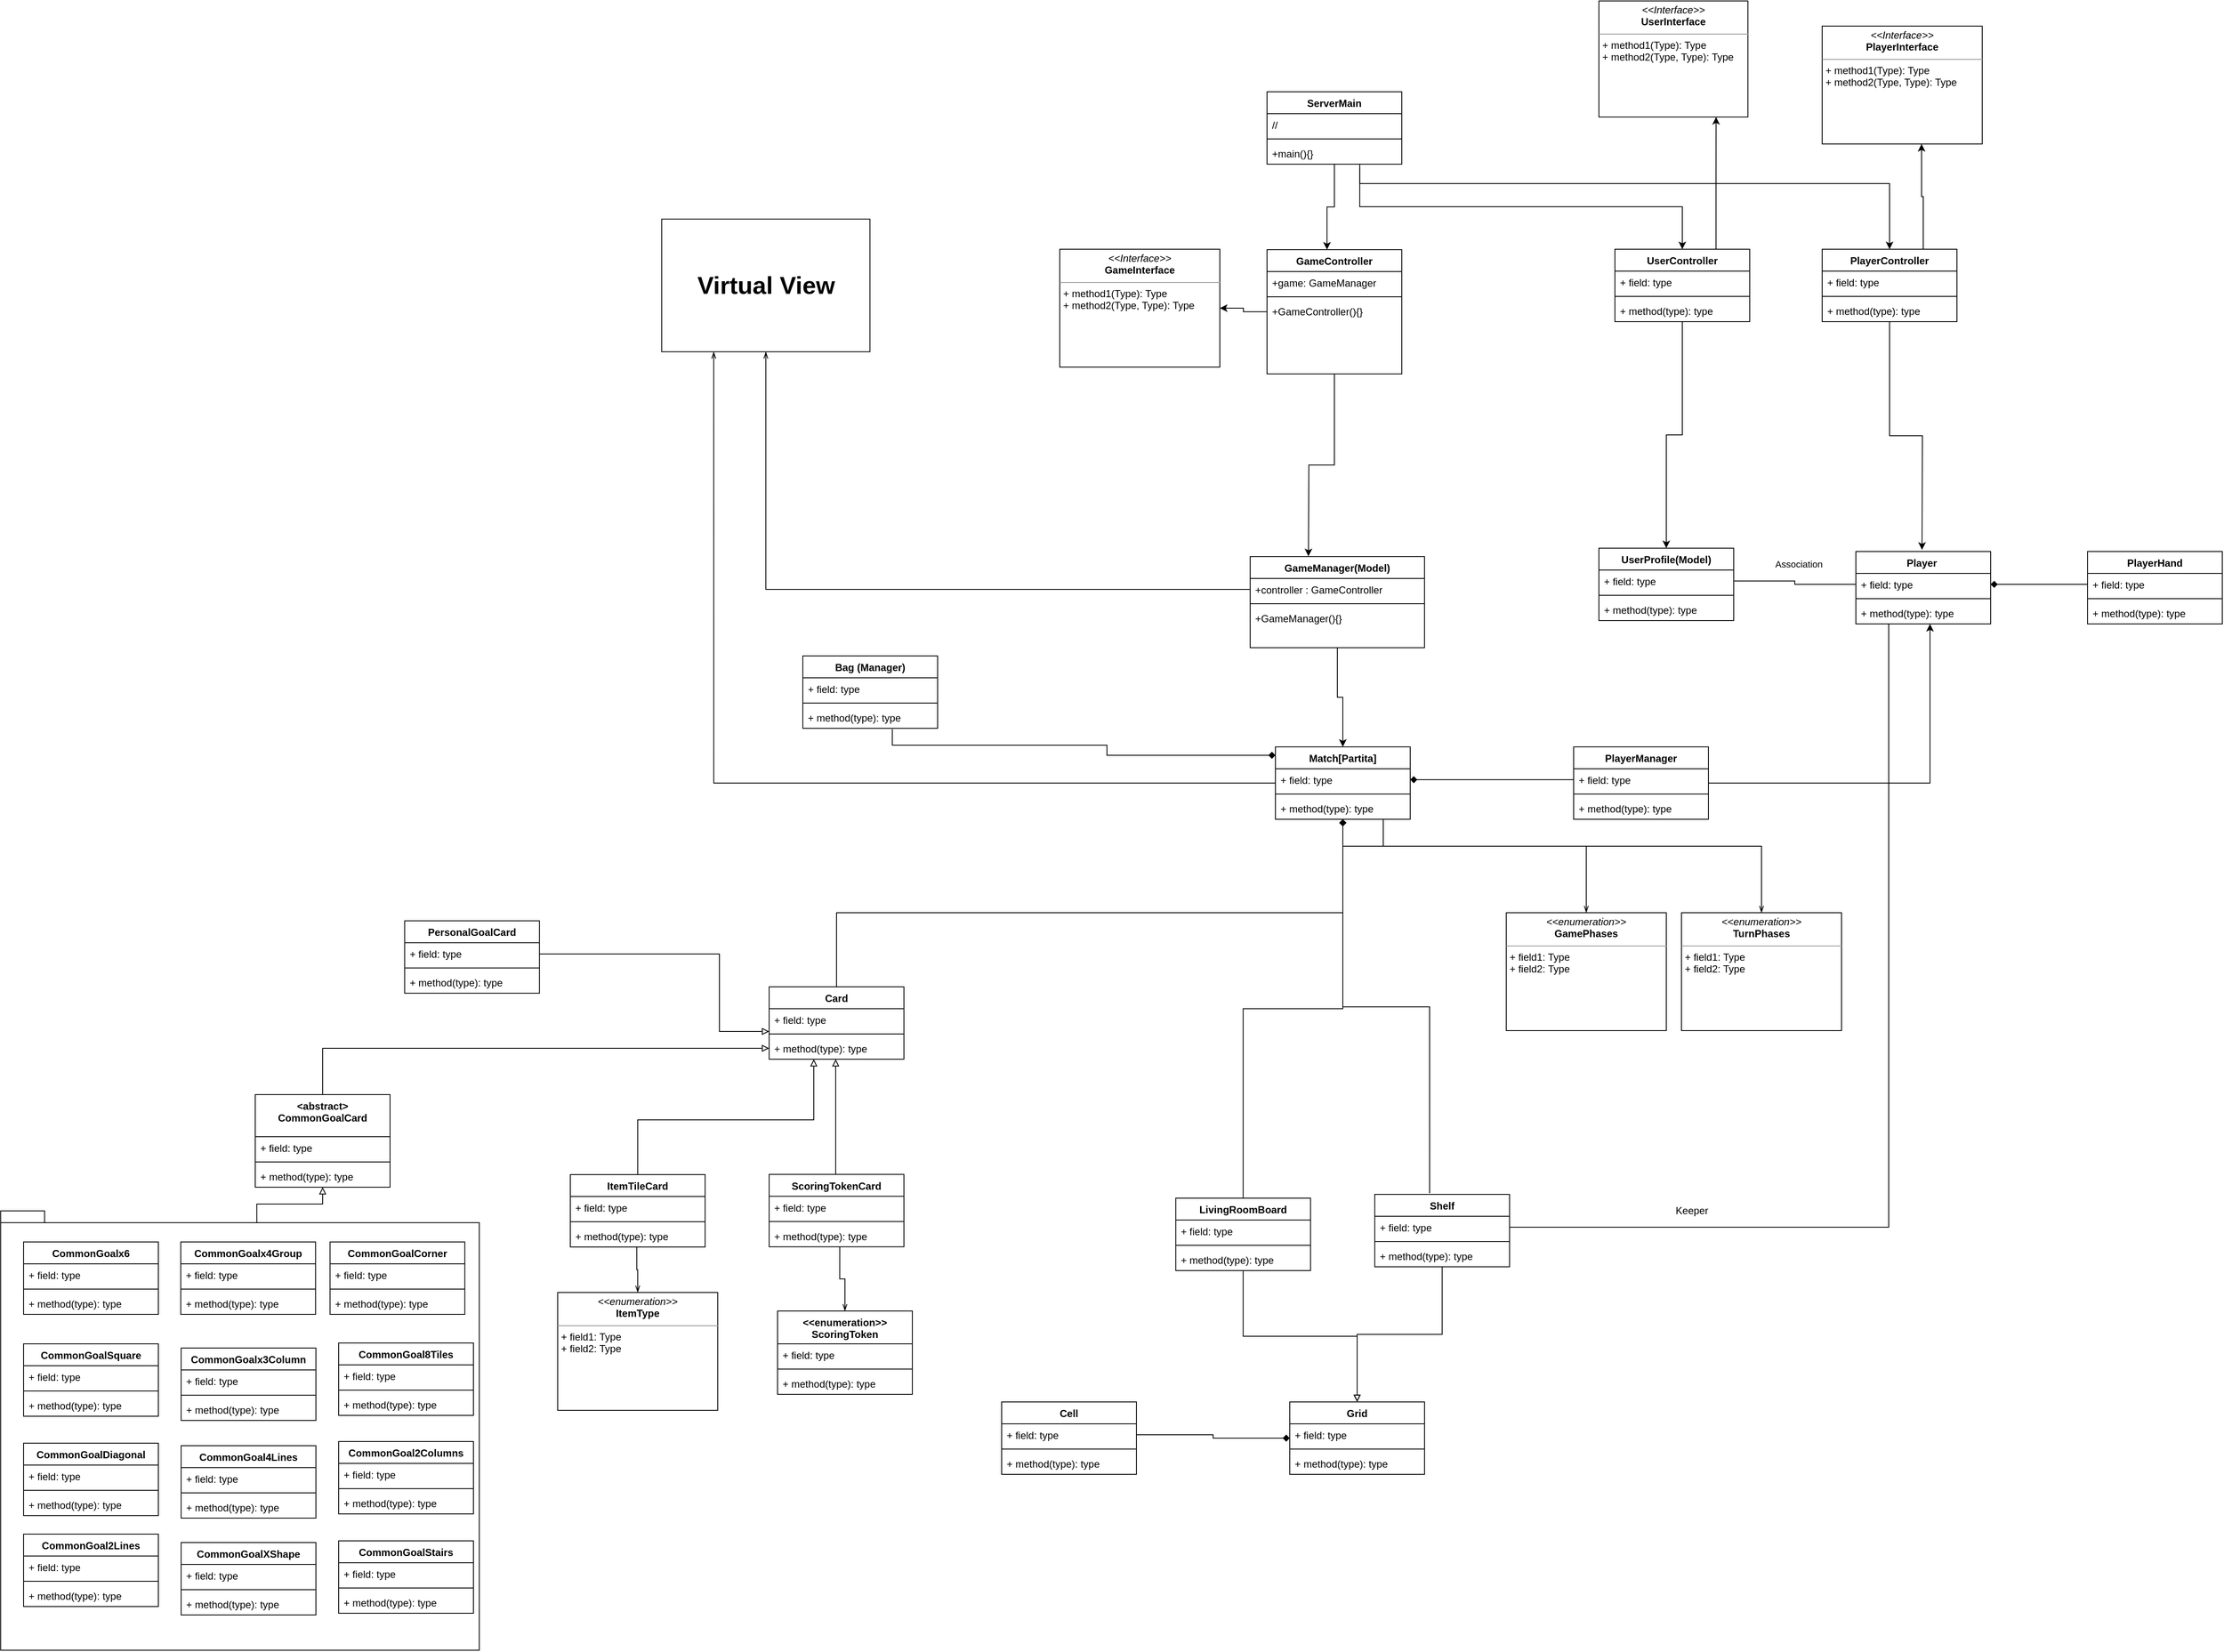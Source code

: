 <mxfile version="20.8.16" type="device"><diagram id="C5RBs43oDa-KdzZeNtuy" name="Page-1"><mxGraphModel dx="4720" dy="2096" grid="1" gridSize="9.842" guides="1" tooltips="1" connect="1" arrows="1" fold="1" page="0" pageScale="1" pageWidth="10000" pageHeight="10000" math="0" shadow="0"><root><mxCell id="WIyWlLk6GJQsqaUBKTNV-0"/><mxCell id="WIyWlLk6GJQsqaUBKTNV-1" parent="WIyWlLk6GJQsqaUBKTNV-0"/><mxCell id="GgPsyP5Te0Wjw_vOAYL1-17" style="edgeStyle=orthogonalEdgeStyle;rounded=0;orthogonalLoop=1;jettySize=auto;html=1;labelBackgroundColor=none;fontColor=default;" edge="1" parent="WIyWlLk6GJQsqaUBKTNV-1" source="GgPsyP5Te0Wjw_vOAYL1-1"><mxGeometry relative="1" as="geometry"><mxPoint x="551.18" y="836.612" as="targetPoint"/></mxGeometry></mxCell><mxCell id="GgPsyP5Te0Wjw_vOAYL1-208" style="edgeStyle=orthogonalEdgeStyle;rounded=0;orthogonalLoop=1;jettySize=auto;html=1;entryX=1;entryY=0.5;entryDx=0;entryDy=0;" edge="1" parent="WIyWlLk6GJQsqaUBKTNV-1" source="GgPsyP5Te0Wjw_vOAYL1-1" target="GgPsyP5Te0Wjw_vOAYL1-207"><mxGeometry relative="1" as="geometry"/></mxCell><mxCell id="GgPsyP5Te0Wjw_vOAYL1-1" value="GameController" style="swimlane;fontStyle=1;align=center;verticalAlign=top;childLayout=stackLayout;horizontal=1;startSize=26;horizontalStack=0;resizeParent=1;resizeParentMax=0;resizeLast=0;collapsible=1;marginBottom=0;labelBackgroundColor=none;" vertex="1" parent="WIyWlLk6GJQsqaUBKTNV-1"><mxGeometry x="502" y="472.44" width="160" height="147.64" as="geometry"/></mxCell><mxCell id="GgPsyP5Te0Wjw_vOAYL1-2" value="+game: GameManager    " style="text;strokeColor=none;fillColor=none;align=left;verticalAlign=top;spacingLeft=4;spacingRight=4;overflow=hidden;rotatable=0;points=[[0,0.5],[1,0.5]];portConstraint=eastwest;labelBackgroundColor=none;" vertex="1" parent="GgPsyP5Te0Wjw_vOAYL1-1"><mxGeometry y="26" width="160" height="26" as="geometry"/></mxCell><mxCell id="GgPsyP5Te0Wjw_vOAYL1-3" value="" style="line;strokeWidth=1;fillColor=none;align=left;verticalAlign=middle;spacingTop=-1;spacingLeft=3;spacingRight=3;rotatable=0;labelPosition=right;points=[];portConstraint=eastwest;labelBackgroundColor=none;" vertex="1" parent="GgPsyP5Te0Wjw_vOAYL1-1"><mxGeometry y="52" width="160" height="8" as="geometry"/></mxCell><mxCell id="GgPsyP5Te0Wjw_vOAYL1-4" value="+GameController(){}&#10;&#10;&#10;" style="text;strokeColor=none;fillColor=none;align=left;verticalAlign=top;spacingLeft=4;spacingRight=4;overflow=hidden;rotatable=0;points=[[0,0.5],[1,0.5]];portConstraint=eastwest;labelBackgroundColor=none;" vertex="1" parent="GgPsyP5Te0Wjw_vOAYL1-1"><mxGeometry y="60" width="160" height="87.64" as="geometry"/></mxCell><mxCell id="GgPsyP5Te0Wjw_vOAYL1-12" style="edgeStyle=orthogonalEdgeStyle;rounded=0;orthogonalLoop=1;jettySize=auto;html=1;entryX=0.445;entryY=0;entryDx=0;entryDy=0;entryPerimeter=0;labelBackgroundColor=none;fontColor=default;" edge="1" parent="WIyWlLk6GJQsqaUBKTNV-1" source="GgPsyP5Te0Wjw_vOAYL1-7" target="GgPsyP5Te0Wjw_vOAYL1-1"><mxGeometry relative="1" as="geometry"/></mxCell><mxCell id="GgPsyP5Te0Wjw_vOAYL1-31" style="edgeStyle=orthogonalEdgeStyle;rounded=0;orthogonalLoop=1;jettySize=auto;html=1;entryX=0.5;entryY=0;entryDx=0;entryDy=0;exitX=0.688;exitY=1.013;exitDx=0;exitDy=0;exitPerimeter=0;labelBackgroundColor=none;fontColor=default;" edge="1" parent="WIyWlLk6GJQsqaUBKTNV-1" source="GgPsyP5Te0Wjw_vOAYL1-10" target="GgPsyP5Te0Wjw_vOAYL1-23"><mxGeometry relative="1" as="geometry"/></mxCell><mxCell id="GgPsyP5Te0Wjw_vOAYL1-34" style="edgeStyle=orthogonalEdgeStyle;rounded=0;orthogonalLoop=1;jettySize=auto;html=1;entryX=0.5;entryY=0;entryDx=0;entryDy=0;exitX=0.688;exitY=1.141;exitDx=0;exitDy=0;exitPerimeter=0;labelBackgroundColor=none;fontColor=default;" edge="1" parent="WIyWlLk6GJQsqaUBKTNV-1" source="GgPsyP5Te0Wjw_vOAYL1-10" target="GgPsyP5Te0Wjw_vOAYL1-27"><mxGeometry relative="1" as="geometry"><Array as="points"><mxPoint x="612" y="394"/><mxPoint x="1241" y="394"/></Array></mxGeometry></mxCell><mxCell id="GgPsyP5Te0Wjw_vOAYL1-7" value="ServerMain" style="swimlane;fontStyle=1;align=center;verticalAlign=top;childLayout=stackLayout;horizontal=1;startSize=26;horizontalStack=0;resizeParent=1;resizeParentMax=0;resizeLast=0;collapsible=1;marginBottom=0;labelBackgroundColor=none;" vertex="1" parent="WIyWlLk6GJQsqaUBKTNV-1"><mxGeometry x="502" y="285" width="160" height="86" as="geometry"/></mxCell><mxCell id="GgPsyP5Te0Wjw_vOAYL1-8" value="//" style="text;strokeColor=none;fillColor=none;align=left;verticalAlign=top;spacingLeft=4;spacingRight=4;overflow=hidden;rotatable=0;points=[[0,0.5],[1,0.5]];portConstraint=eastwest;labelBackgroundColor=none;" vertex="1" parent="GgPsyP5Te0Wjw_vOAYL1-7"><mxGeometry y="26" width="160" height="26" as="geometry"/></mxCell><mxCell id="GgPsyP5Te0Wjw_vOAYL1-9" value="" style="line;strokeWidth=1;fillColor=none;align=left;verticalAlign=middle;spacingTop=-1;spacingLeft=3;spacingRight=3;rotatable=0;labelPosition=right;points=[];portConstraint=eastwest;labelBackgroundColor=none;" vertex="1" parent="GgPsyP5Te0Wjw_vOAYL1-7"><mxGeometry y="52" width="160" height="8" as="geometry"/></mxCell><mxCell id="GgPsyP5Te0Wjw_vOAYL1-10" value="+main(){}" style="text;strokeColor=none;fillColor=none;align=left;verticalAlign=top;spacingLeft=4;spacingRight=4;overflow=hidden;rotatable=0;points=[[0,0.5],[1,0.5]];portConstraint=eastwest;labelBackgroundColor=none;" vertex="1" parent="GgPsyP5Te0Wjw_vOAYL1-7"><mxGeometry y="60" width="160" height="26" as="geometry"/></mxCell><mxCell id="GgPsyP5Te0Wjw_vOAYL1-22" style="edgeStyle=orthogonalEdgeStyle;rounded=0;orthogonalLoop=1;jettySize=auto;html=1;entryX=0.5;entryY=0;entryDx=0;entryDy=0;labelBackgroundColor=none;fontColor=default;" edge="1" parent="WIyWlLk6GJQsqaUBKTNV-1" source="GgPsyP5Te0Wjw_vOAYL1-13" target="GgPsyP5Te0Wjw_vOAYL1-18"><mxGeometry relative="1" as="geometry"/></mxCell><mxCell id="GgPsyP5Te0Wjw_vOAYL1-13" value="GameManager(Model)" style="swimlane;fontStyle=1;align=center;verticalAlign=top;childLayout=stackLayout;horizontal=1;startSize=26;horizontalStack=0;resizeParent=1;resizeParentMax=0;resizeLast=0;collapsible=1;marginBottom=0;labelBackgroundColor=none;" vertex="1" parent="WIyWlLk6GJQsqaUBKTNV-1"><mxGeometry x="482" y="837" width="206.97" height="108.27" as="geometry"/></mxCell><mxCell id="GgPsyP5Te0Wjw_vOAYL1-14" value="+controller : GameController" style="text;strokeColor=none;fillColor=none;align=left;verticalAlign=top;spacingLeft=4;spacingRight=4;overflow=hidden;rotatable=0;points=[[0,0.5],[1,0.5]];portConstraint=eastwest;labelBackgroundColor=none;" vertex="1" parent="GgPsyP5Te0Wjw_vOAYL1-13"><mxGeometry y="26" width="206.97" height="26" as="geometry"/></mxCell><mxCell id="GgPsyP5Te0Wjw_vOAYL1-15" value="" style="line;strokeWidth=1;fillColor=none;align=left;verticalAlign=middle;spacingTop=-1;spacingLeft=3;spacingRight=3;rotatable=0;labelPosition=right;points=[];portConstraint=eastwest;labelBackgroundColor=none;" vertex="1" parent="GgPsyP5Te0Wjw_vOAYL1-13"><mxGeometry y="52" width="206.97" height="8" as="geometry"/></mxCell><mxCell id="GgPsyP5Te0Wjw_vOAYL1-16" value="+GameManager(){}" style="text;strokeColor=none;fillColor=none;align=left;verticalAlign=top;spacingLeft=4;spacingRight=4;overflow=hidden;rotatable=0;points=[[0,0.5],[1,0.5]];portConstraint=eastwest;labelBackgroundColor=none;" vertex="1" parent="GgPsyP5Te0Wjw_vOAYL1-13"><mxGeometry y="60" width="206.97" height="48.27" as="geometry"/></mxCell><mxCell id="GgPsyP5Te0Wjw_vOAYL1-63" style="edgeStyle=orthogonalEdgeStyle;rounded=0;orthogonalLoop=1;jettySize=auto;html=1;entryX=0.5;entryY=0;entryDx=0;entryDy=0;startArrow=diamond;startFill=1;endArrow=none;endFill=0;labelBackgroundColor=none;fontColor=default;" edge="1" parent="WIyWlLk6GJQsqaUBKTNV-1" source="GgPsyP5Te0Wjw_vOAYL1-18" target="GgPsyP5Te0Wjw_vOAYL1-58"><mxGeometry relative="1" as="geometry"/></mxCell><mxCell id="GgPsyP5Te0Wjw_vOAYL1-75" style="edgeStyle=orthogonalEdgeStyle;rounded=0;orthogonalLoop=1;jettySize=auto;html=1;entryX=0.5;entryY=0;entryDx=0;entryDy=0;startArrow=diamond;startFill=1;endArrow=none;endFill=0;labelBackgroundColor=none;fontColor=default;" edge="1" parent="WIyWlLk6GJQsqaUBKTNV-1" source="GgPsyP5Te0Wjw_vOAYL1-18" target="GgPsyP5Te0Wjw_vOAYL1-70"><mxGeometry relative="1" as="geometry"><Array as="points"><mxPoint x="592" y="1260"/><mxPoint x="-9" y="1260"/></Array></mxGeometry></mxCell><mxCell id="GgPsyP5Te0Wjw_vOAYL1-76" style="edgeStyle=orthogonalEdgeStyle;rounded=0;orthogonalLoop=1;jettySize=auto;html=1;entryX=0.407;entryY=-0.017;entryDx=0;entryDy=0;entryPerimeter=0;startArrow=diamond;startFill=1;endArrow=none;endFill=0;labelBackgroundColor=none;fontColor=default;" edge="1" parent="WIyWlLk6GJQsqaUBKTNV-1" source="GgPsyP5Te0Wjw_vOAYL1-18" target="GgPsyP5Te0Wjw_vOAYL1-64"><mxGeometry relative="1" as="geometry"/></mxCell><mxCell id="GgPsyP5Te0Wjw_vOAYL1-85" style="edgeStyle=orthogonalEdgeStyle;rounded=0;orthogonalLoop=1;jettySize=auto;html=1;entryX=0.664;entryY=1.038;entryDx=0;entryDy=0;entryPerimeter=0;startArrow=diamond;startFill=1;endArrow=none;endFill=0;labelBackgroundColor=none;fontColor=default;" edge="1" parent="WIyWlLk6GJQsqaUBKTNV-1" source="GgPsyP5Te0Wjw_vOAYL1-18" target="GgPsyP5Te0Wjw_vOAYL1-82"><mxGeometry relative="1" as="geometry"><Array as="points"><mxPoint x="312" y="1073"/><mxPoint x="312" y="1061"/><mxPoint x="57" y="1061"/></Array></mxGeometry></mxCell><mxCell id="GgPsyP5Te0Wjw_vOAYL1-206" style="edgeStyle=orthogonalEdgeStyle;rounded=0;orthogonalLoop=1;jettySize=auto;html=1;entryX=0.25;entryY=1;entryDx=0;entryDy=0;fontSize=29;startArrow=none;startFill=0;endArrow=openThin;endFill=0;labelBackgroundColor=none;fontColor=default;" edge="1" parent="WIyWlLk6GJQsqaUBKTNV-1" source="GgPsyP5Te0Wjw_vOAYL1-18" target="GgPsyP5Te0Wjw_vOAYL1-204"><mxGeometry relative="1" as="geometry"/></mxCell><mxCell id="GgPsyP5Te0Wjw_vOAYL1-18" value="Match[Partita]" style="swimlane;fontStyle=1;align=center;verticalAlign=top;childLayout=stackLayout;horizontal=1;startSize=26;horizontalStack=0;resizeParent=1;resizeParentMax=0;resizeLast=0;collapsible=1;marginBottom=0;labelBackgroundColor=none;" vertex="1" parent="WIyWlLk6GJQsqaUBKTNV-1"><mxGeometry x="512" y="1063" width="160" height="86" as="geometry"/></mxCell><mxCell id="GgPsyP5Te0Wjw_vOAYL1-19" value="+ field: type" style="text;strokeColor=none;fillColor=none;align=left;verticalAlign=top;spacingLeft=4;spacingRight=4;overflow=hidden;rotatable=0;points=[[0,0.5],[1,0.5]];portConstraint=eastwest;labelBackgroundColor=none;" vertex="1" parent="GgPsyP5Te0Wjw_vOAYL1-18"><mxGeometry y="26" width="160" height="26" as="geometry"/></mxCell><mxCell id="GgPsyP5Te0Wjw_vOAYL1-20" value="" style="line;strokeWidth=1;fillColor=none;align=left;verticalAlign=middle;spacingTop=-1;spacingLeft=3;spacingRight=3;rotatable=0;labelPosition=right;points=[];portConstraint=eastwest;labelBackgroundColor=none;" vertex="1" parent="GgPsyP5Te0Wjw_vOAYL1-18"><mxGeometry y="52" width="160" height="8" as="geometry"/></mxCell><mxCell id="GgPsyP5Te0Wjw_vOAYL1-21" value="+ method(type): type" style="text;strokeColor=none;fillColor=none;align=left;verticalAlign=top;spacingLeft=4;spacingRight=4;overflow=hidden;rotatable=0;points=[[0,0.5],[1,0.5]];portConstraint=eastwest;labelBackgroundColor=none;" vertex="1" parent="GgPsyP5Te0Wjw_vOAYL1-18"><mxGeometry y="60" width="160" height="26" as="geometry"/></mxCell><mxCell id="GgPsyP5Te0Wjw_vOAYL1-39" style="edgeStyle=orthogonalEdgeStyle;rounded=0;orthogonalLoop=1;jettySize=auto;html=1;entryX=0.5;entryY=0;entryDx=0;entryDy=0;labelBackgroundColor=none;fontColor=default;" edge="1" parent="WIyWlLk6GJQsqaUBKTNV-1" source="GgPsyP5Te0Wjw_vOAYL1-23" target="GgPsyP5Te0Wjw_vOAYL1-35"><mxGeometry relative="1" as="geometry"/></mxCell><mxCell id="GgPsyP5Te0Wjw_vOAYL1-213" style="edgeStyle=orthogonalEdgeStyle;rounded=0;orthogonalLoop=1;jettySize=auto;html=1;exitX=0.75;exitY=0;exitDx=0;exitDy=0;" edge="1" parent="WIyWlLk6GJQsqaUBKTNV-1" source="GgPsyP5Te0Wjw_vOAYL1-23"><mxGeometry relative="1" as="geometry"><mxPoint x="1035.069" y="314.96" as="targetPoint"/></mxGeometry></mxCell><mxCell id="GgPsyP5Te0Wjw_vOAYL1-23" value="UserController" style="swimlane;fontStyle=1;align=center;verticalAlign=top;childLayout=stackLayout;horizontal=1;startSize=26;horizontalStack=0;resizeParent=1;resizeParentMax=0;resizeLast=0;collapsible=1;marginBottom=0;labelBackgroundColor=none;" vertex="1" parent="WIyWlLk6GJQsqaUBKTNV-1"><mxGeometry x="915" y="472" width="160" height="86" as="geometry"/></mxCell><mxCell id="GgPsyP5Te0Wjw_vOAYL1-24" value="+ field: type" style="text;strokeColor=none;fillColor=none;align=left;verticalAlign=top;spacingLeft=4;spacingRight=4;overflow=hidden;rotatable=0;points=[[0,0.5],[1,0.5]];portConstraint=eastwest;labelBackgroundColor=none;" vertex="1" parent="GgPsyP5Te0Wjw_vOAYL1-23"><mxGeometry y="26" width="160" height="26" as="geometry"/></mxCell><mxCell id="GgPsyP5Te0Wjw_vOAYL1-25" value="" style="line;strokeWidth=1;fillColor=none;align=left;verticalAlign=middle;spacingTop=-1;spacingLeft=3;spacingRight=3;rotatable=0;labelPosition=right;points=[];portConstraint=eastwest;labelBackgroundColor=none;" vertex="1" parent="GgPsyP5Te0Wjw_vOAYL1-23"><mxGeometry y="52" width="160" height="8" as="geometry"/></mxCell><mxCell id="GgPsyP5Te0Wjw_vOAYL1-26" value="+ method(type): type" style="text;strokeColor=none;fillColor=none;align=left;verticalAlign=top;spacingLeft=4;spacingRight=4;overflow=hidden;rotatable=0;points=[[0,0.5],[1,0.5]];portConstraint=eastwest;labelBackgroundColor=none;" vertex="1" parent="GgPsyP5Te0Wjw_vOAYL1-23"><mxGeometry y="60" width="160" height="26" as="geometry"/></mxCell><mxCell id="GgPsyP5Te0Wjw_vOAYL1-44" style="edgeStyle=orthogonalEdgeStyle;rounded=0;orthogonalLoop=1;jettySize=auto;html=1;labelBackgroundColor=none;fontColor=default;" edge="1" parent="WIyWlLk6GJQsqaUBKTNV-1" source="GgPsyP5Te0Wjw_vOAYL1-27"><mxGeometry relative="1" as="geometry"><mxPoint x="1279.525" y="828.992" as="targetPoint"/></mxGeometry></mxCell><mxCell id="GgPsyP5Te0Wjw_vOAYL1-212" style="edgeStyle=orthogonalEdgeStyle;rounded=0;orthogonalLoop=1;jettySize=auto;html=1;exitX=0.75;exitY=0;exitDx=0;exitDy=0;entryX=0.621;entryY=1;entryDx=0;entryDy=0;entryPerimeter=0;" edge="1" parent="WIyWlLk6GJQsqaUBKTNV-1" source="GgPsyP5Te0Wjw_vOAYL1-27" target="GgPsyP5Te0Wjw_vOAYL1-210"><mxGeometry relative="1" as="geometry"/></mxCell><mxCell id="GgPsyP5Te0Wjw_vOAYL1-27" value="PlayerController" style="swimlane;fontStyle=1;align=center;verticalAlign=top;childLayout=stackLayout;horizontal=1;startSize=26;horizontalStack=0;resizeParent=1;resizeParentMax=0;resizeLast=0;collapsible=1;marginBottom=0;labelBackgroundColor=none;" vertex="1" parent="WIyWlLk6GJQsqaUBKTNV-1"><mxGeometry x="1161" y="472" width="160" height="86" as="geometry"/></mxCell><mxCell id="GgPsyP5Te0Wjw_vOAYL1-28" value="+ field: type" style="text;strokeColor=none;fillColor=none;align=left;verticalAlign=top;spacingLeft=4;spacingRight=4;overflow=hidden;rotatable=0;points=[[0,0.5],[1,0.5]];portConstraint=eastwest;labelBackgroundColor=none;" vertex="1" parent="GgPsyP5Te0Wjw_vOAYL1-27"><mxGeometry y="26" width="160" height="26" as="geometry"/></mxCell><mxCell id="GgPsyP5Te0Wjw_vOAYL1-29" value="" style="line;strokeWidth=1;fillColor=none;align=left;verticalAlign=middle;spacingTop=-1;spacingLeft=3;spacingRight=3;rotatable=0;labelPosition=right;points=[];portConstraint=eastwest;labelBackgroundColor=none;" vertex="1" parent="GgPsyP5Te0Wjw_vOAYL1-27"><mxGeometry y="52" width="160" height="8" as="geometry"/></mxCell><mxCell id="GgPsyP5Te0Wjw_vOAYL1-30" value="+ method(type): type" style="text;strokeColor=none;fillColor=none;align=left;verticalAlign=top;spacingLeft=4;spacingRight=4;overflow=hidden;rotatable=0;points=[[0,0.5],[1,0.5]];portConstraint=eastwest;labelBackgroundColor=none;" vertex="1" parent="GgPsyP5Te0Wjw_vOAYL1-27"><mxGeometry y="60" width="160" height="26" as="geometry"/></mxCell><mxCell id="GgPsyP5Te0Wjw_vOAYL1-35" value="UserProfile(Model)" style="swimlane;fontStyle=1;align=center;verticalAlign=top;childLayout=stackLayout;horizontal=1;startSize=26;horizontalStack=0;resizeParent=1;resizeParentMax=0;resizeLast=0;collapsible=1;marginBottom=0;labelBackgroundColor=none;" vertex="1" parent="WIyWlLk6GJQsqaUBKTNV-1"><mxGeometry x="896" y="827" width="160" height="86" as="geometry"/></mxCell><mxCell id="GgPsyP5Te0Wjw_vOAYL1-36" value="+ field: type" style="text;strokeColor=none;fillColor=none;align=left;verticalAlign=top;spacingLeft=4;spacingRight=4;overflow=hidden;rotatable=0;points=[[0,0.5],[1,0.5]];portConstraint=eastwest;labelBackgroundColor=none;" vertex="1" parent="GgPsyP5Te0Wjw_vOAYL1-35"><mxGeometry y="26" width="160" height="26" as="geometry"/></mxCell><mxCell id="GgPsyP5Te0Wjw_vOAYL1-37" value="" style="line;strokeWidth=1;fillColor=none;align=left;verticalAlign=middle;spacingTop=-1;spacingLeft=3;spacingRight=3;rotatable=0;labelPosition=right;points=[];portConstraint=eastwest;labelBackgroundColor=none;" vertex="1" parent="GgPsyP5Te0Wjw_vOAYL1-35"><mxGeometry y="52" width="160" height="8" as="geometry"/></mxCell><mxCell id="GgPsyP5Te0Wjw_vOAYL1-38" value="+ method(type): type" style="text;strokeColor=none;fillColor=none;align=left;verticalAlign=top;spacingLeft=4;spacingRight=4;overflow=hidden;rotatable=0;points=[[0,0.5],[1,0.5]];portConstraint=eastwest;labelBackgroundColor=none;" vertex="1" parent="GgPsyP5Te0Wjw_vOAYL1-35"><mxGeometry y="60" width="160" height="26" as="geometry"/></mxCell><mxCell id="GgPsyP5Te0Wjw_vOAYL1-40" value="Player " style="swimlane;fontStyle=1;align=center;verticalAlign=top;childLayout=stackLayout;horizontal=1;startSize=26;horizontalStack=0;resizeParent=1;resizeParentMax=0;resizeLast=0;collapsible=1;marginBottom=0;labelBackgroundColor=none;" vertex="1" parent="WIyWlLk6GJQsqaUBKTNV-1"><mxGeometry x="1201" y="831" width="160" height="86" as="geometry"/></mxCell><mxCell id="GgPsyP5Te0Wjw_vOAYL1-41" value="+ field: type" style="text;strokeColor=none;fillColor=none;align=left;verticalAlign=top;spacingLeft=4;spacingRight=4;overflow=hidden;rotatable=0;points=[[0,0.5],[1,0.5]];portConstraint=eastwest;labelBackgroundColor=none;" vertex="1" parent="GgPsyP5Te0Wjw_vOAYL1-40"><mxGeometry y="26" width="160" height="26" as="geometry"/></mxCell><mxCell id="GgPsyP5Te0Wjw_vOAYL1-42" value="" style="line;strokeWidth=1;fillColor=none;align=left;verticalAlign=middle;spacingTop=-1;spacingLeft=3;spacingRight=3;rotatable=0;labelPosition=right;points=[];portConstraint=eastwest;labelBackgroundColor=none;" vertex="1" parent="GgPsyP5Te0Wjw_vOAYL1-40"><mxGeometry y="52" width="160" height="8" as="geometry"/></mxCell><mxCell id="GgPsyP5Te0Wjw_vOAYL1-43" value="+ method(type): type" style="text;strokeColor=none;fillColor=none;align=left;verticalAlign=top;spacingLeft=4;spacingRight=4;overflow=hidden;rotatable=0;points=[[0,0.5],[1,0.5]];portConstraint=eastwest;labelBackgroundColor=none;" vertex="1" parent="GgPsyP5Te0Wjw_vOAYL1-40"><mxGeometry y="60" width="160" height="26" as="geometry"/></mxCell><mxCell id="GgPsyP5Te0Wjw_vOAYL1-50" style="edgeStyle=orthogonalEdgeStyle;rounded=0;orthogonalLoop=1;jettySize=auto;html=1;startArrow=none;startFill=0;endArrow=classic;endFill=1;labelBackgroundColor=none;fontColor=default;" edge="1" parent="WIyWlLk6GJQsqaUBKTNV-1" source="GgPsyP5Te0Wjw_vOAYL1-45" target="GgPsyP5Te0Wjw_vOAYL1-43"><mxGeometry relative="1" as="geometry"><mxPoint x="1289.367" y="925.195" as="targetPoint"/><Array as="points"><mxPoint x="1289" y="1106"/></Array></mxGeometry></mxCell><mxCell id="GgPsyP5Te0Wjw_vOAYL1-45" value="PlayerManager" style="swimlane;fontStyle=1;align=center;verticalAlign=top;childLayout=stackLayout;horizontal=1;startSize=26;horizontalStack=0;resizeParent=1;resizeParentMax=0;resizeLast=0;collapsible=1;marginBottom=0;labelBackgroundColor=none;" vertex="1" parent="WIyWlLk6GJQsqaUBKTNV-1"><mxGeometry x="866" y="1063" width="160" height="86" as="geometry"/></mxCell><mxCell id="GgPsyP5Te0Wjw_vOAYL1-46" value="+ field: type" style="text;strokeColor=none;fillColor=none;align=left;verticalAlign=top;spacingLeft=4;spacingRight=4;overflow=hidden;rotatable=0;points=[[0,0.5],[1,0.5]];portConstraint=eastwest;labelBackgroundColor=none;" vertex="1" parent="GgPsyP5Te0Wjw_vOAYL1-45"><mxGeometry y="26" width="160" height="26" as="geometry"/></mxCell><mxCell id="GgPsyP5Te0Wjw_vOAYL1-47" value="" style="line;strokeWidth=1;fillColor=none;align=left;verticalAlign=middle;spacingTop=-1;spacingLeft=3;spacingRight=3;rotatable=0;labelPosition=right;points=[];portConstraint=eastwest;labelBackgroundColor=none;" vertex="1" parent="GgPsyP5Te0Wjw_vOAYL1-45"><mxGeometry y="52" width="160" height="8" as="geometry"/></mxCell><mxCell id="GgPsyP5Te0Wjw_vOAYL1-48" value="+ method(type): type" style="text;strokeColor=none;fillColor=none;align=left;verticalAlign=top;spacingLeft=4;spacingRight=4;overflow=hidden;rotatable=0;points=[[0,0.5],[1,0.5]];portConstraint=eastwest;labelBackgroundColor=none;" vertex="1" parent="GgPsyP5Te0Wjw_vOAYL1-45"><mxGeometry y="60" width="160" height="26" as="geometry"/></mxCell><mxCell id="GgPsyP5Te0Wjw_vOAYL1-49" style="edgeStyle=orthogonalEdgeStyle;rounded=0;orthogonalLoop=1;jettySize=auto;html=1;entryX=0;entryY=0.5;entryDx=0;entryDy=0;endArrow=none;endFill=0;startArrow=diamond;startFill=1;labelBackgroundColor=none;fontColor=default;" edge="1" parent="WIyWlLk6GJQsqaUBKTNV-1" source="GgPsyP5Te0Wjw_vOAYL1-19" target="GgPsyP5Te0Wjw_vOAYL1-46"><mxGeometry relative="1" as="geometry"/></mxCell><mxCell id="GgPsyP5Te0Wjw_vOAYL1-51" style="edgeStyle=orthogonalEdgeStyle;rounded=0;orthogonalLoop=1;jettySize=auto;html=1;startArrow=none;startFill=0;endArrow=none;endFill=0;labelBackgroundColor=none;fontColor=default;" edge="1" parent="WIyWlLk6GJQsqaUBKTNV-1" source="GgPsyP5Te0Wjw_vOAYL1-36" target="GgPsyP5Te0Wjw_vOAYL1-41"><mxGeometry relative="1" as="geometry"/></mxCell><mxCell id="GgPsyP5Te0Wjw_vOAYL1-52" value="Association" style="edgeLabel;html=1;align=center;verticalAlign=middle;resizable=0;points=[];labelBackgroundColor=none;" vertex="1" connectable="0" parent="GgPsyP5Te0Wjw_vOAYL1-51"><mxGeometry x="0.253" y="-4" relative="1" as="geometry"><mxPoint x="-13" y="-28" as="offset"/></mxGeometry></mxCell><mxCell id="GgPsyP5Te0Wjw_vOAYL1-53" value="PlayerHand" style="swimlane;fontStyle=1;align=center;verticalAlign=top;childLayout=stackLayout;horizontal=1;startSize=26;horizontalStack=0;resizeParent=1;resizeParentMax=0;resizeLast=0;collapsible=1;marginBottom=0;labelBackgroundColor=none;" vertex="1" parent="WIyWlLk6GJQsqaUBKTNV-1"><mxGeometry x="1476" y="831" width="160" height="86" as="geometry"/></mxCell><mxCell id="GgPsyP5Te0Wjw_vOAYL1-54" value="+ field: type" style="text;strokeColor=none;fillColor=none;align=left;verticalAlign=top;spacingLeft=4;spacingRight=4;overflow=hidden;rotatable=0;points=[[0,0.5],[1,0.5]];portConstraint=eastwest;labelBackgroundColor=none;" vertex="1" parent="GgPsyP5Te0Wjw_vOAYL1-53"><mxGeometry y="26" width="160" height="26" as="geometry"/></mxCell><mxCell id="GgPsyP5Te0Wjw_vOAYL1-55" value="" style="line;strokeWidth=1;fillColor=none;align=left;verticalAlign=middle;spacingTop=-1;spacingLeft=3;spacingRight=3;rotatable=0;labelPosition=right;points=[];portConstraint=eastwest;labelBackgroundColor=none;" vertex="1" parent="GgPsyP5Te0Wjw_vOAYL1-53"><mxGeometry y="52" width="160" height="8" as="geometry"/></mxCell><mxCell id="GgPsyP5Te0Wjw_vOAYL1-56" value="+ method(type): type" style="text;strokeColor=none;fillColor=none;align=left;verticalAlign=top;spacingLeft=4;spacingRight=4;overflow=hidden;rotatable=0;points=[[0,0.5],[1,0.5]];portConstraint=eastwest;labelBackgroundColor=none;" vertex="1" parent="GgPsyP5Te0Wjw_vOAYL1-53"><mxGeometry y="60" width="160" height="26" as="geometry"/></mxCell><mxCell id="GgPsyP5Te0Wjw_vOAYL1-57" style="edgeStyle=orthogonalEdgeStyle;rounded=0;orthogonalLoop=1;jettySize=auto;html=1;entryX=0;entryY=0.5;entryDx=0;entryDy=0;startArrow=diamond;startFill=1;endArrow=none;endFill=0;labelBackgroundColor=none;fontColor=default;" edge="1" parent="WIyWlLk6GJQsqaUBKTNV-1" source="GgPsyP5Te0Wjw_vOAYL1-41" target="GgPsyP5Te0Wjw_vOAYL1-54"><mxGeometry relative="1" as="geometry"/></mxCell><mxCell id="GgPsyP5Te0Wjw_vOAYL1-91" style="edgeStyle=orthogonalEdgeStyle;rounded=0;orthogonalLoop=1;jettySize=auto;html=1;entryX=0.5;entryY=0;entryDx=0;entryDy=0;startArrow=none;startFill=0;endArrow=block;endFill=0;labelBackgroundColor=none;fontColor=default;" edge="1" parent="WIyWlLk6GJQsqaUBKTNV-1" source="GgPsyP5Te0Wjw_vOAYL1-58" target="GgPsyP5Te0Wjw_vOAYL1-86"><mxGeometry relative="1" as="geometry"/></mxCell><mxCell id="GgPsyP5Te0Wjw_vOAYL1-58" value="LivingRoomBoard" style="swimlane;fontStyle=1;align=center;verticalAlign=top;childLayout=stackLayout;horizontal=1;startSize=26;horizontalStack=0;resizeParent=1;resizeParentMax=0;resizeLast=0;collapsible=1;marginBottom=0;labelBackgroundColor=none;" vertex="1" parent="WIyWlLk6GJQsqaUBKTNV-1"><mxGeometry x="393.7" y="1599" width="160" height="86" as="geometry"/></mxCell><mxCell id="GgPsyP5Te0Wjw_vOAYL1-59" value="+ field: type" style="text;strokeColor=none;fillColor=none;align=left;verticalAlign=top;spacingLeft=4;spacingRight=4;overflow=hidden;rotatable=0;points=[[0,0.5],[1,0.5]];portConstraint=eastwest;labelBackgroundColor=none;" vertex="1" parent="GgPsyP5Te0Wjw_vOAYL1-58"><mxGeometry y="26" width="160" height="26" as="geometry"/></mxCell><mxCell id="GgPsyP5Te0Wjw_vOAYL1-60" value="" style="line;strokeWidth=1;fillColor=none;align=left;verticalAlign=middle;spacingTop=-1;spacingLeft=3;spacingRight=3;rotatable=0;labelPosition=right;points=[];portConstraint=eastwest;labelBackgroundColor=none;" vertex="1" parent="GgPsyP5Te0Wjw_vOAYL1-58"><mxGeometry y="52" width="160" height="8" as="geometry"/></mxCell><mxCell id="GgPsyP5Te0Wjw_vOAYL1-61" value="+ method(type): type" style="text;strokeColor=none;fillColor=none;align=left;verticalAlign=top;spacingLeft=4;spacingRight=4;overflow=hidden;rotatable=0;points=[[0,0.5],[1,0.5]];portConstraint=eastwest;labelBackgroundColor=none;" vertex="1" parent="GgPsyP5Te0Wjw_vOAYL1-58"><mxGeometry y="60" width="160" height="26" as="geometry"/></mxCell><mxCell id="GgPsyP5Te0Wjw_vOAYL1-92" style="edgeStyle=orthogonalEdgeStyle;rounded=0;orthogonalLoop=1;jettySize=auto;html=1;entryX=0.5;entryY=0;entryDx=0;entryDy=0;startArrow=none;startFill=0;endArrow=block;endFill=0;labelBackgroundColor=none;fontColor=default;" edge="1" parent="WIyWlLk6GJQsqaUBKTNV-1" source="GgPsyP5Te0Wjw_vOAYL1-64" target="GgPsyP5Te0Wjw_vOAYL1-86"><mxGeometry relative="1" as="geometry"/></mxCell><mxCell id="GgPsyP5Te0Wjw_vOAYL1-64" value="Shelf" style="swimlane;fontStyle=1;align=center;verticalAlign=top;childLayout=stackLayout;horizontal=1;startSize=26;horizontalStack=0;resizeParent=1;resizeParentMax=0;resizeLast=0;collapsible=1;marginBottom=0;labelBackgroundColor=none;" vertex="1" parent="WIyWlLk6GJQsqaUBKTNV-1"><mxGeometry x="629.92" y="1594.48" width="160" height="86" as="geometry"/></mxCell><mxCell id="GgPsyP5Te0Wjw_vOAYL1-65" value="+ field: type" style="text;strokeColor=none;fillColor=none;align=left;verticalAlign=top;spacingLeft=4;spacingRight=4;overflow=hidden;rotatable=0;points=[[0,0.5],[1,0.5]];portConstraint=eastwest;labelBackgroundColor=none;" vertex="1" parent="GgPsyP5Te0Wjw_vOAYL1-64"><mxGeometry y="26" width="160" height="26" as="geometry"/></mxCell><mxCell id="GgPsyP5Te0Wjw_vOAYL1-66" value="" style="line;strokeWidth=1;fillColor=none;align=left;verticalAlign=middle;spacingTop=-1;spacingLeft=3;spacingRight=3;rotatable=0;labelPosition=right;points=[];portConstraint=eastwest;labelBackgroundColor=none;" vertex="1" parent="GgPsyP5Te0Wjw_vOAYL1-64"><mxGeometry y="52" width="160" height="8" as="geometry"/></mxCell><mxCell id="GgPsyP5Te0Wjw_vOAYL1-67" value="+ method(type): type" style="text;strokeColor=none;fillColor=none;align=left;verticalAlign=top;spacingLeft=4;spacingRight=4;overflow=hidden;rotatable=0;points=[[0,0.5],[1,0.5]];portConstraint=eastwest;labelBackgroundColor=none;" vertex="1" parent="GgPsyP5Te0Wjw_vOAYL1-64"><mxGeometry y="60" width="160" height="26" as="geometry"/></mxCell><mxCell id="GgPsyP5Te0Wjw_vOAYL1-70" value="Card" style="swimlane;fontStyle=1;align=center;verticalAlign=top;childLayout=stackLayout;horizontal=1;startSize=26;horizontalStack=0;resizeParent=1;resizeParentMax=0;resizeLast=0;collapsible=1;marginBottom=0;labelBackgroundColor=none;" vertex="1" parent="WIyWlLk6GJQsqaUBKTNV-1"><mxGeometry x="-89" y="1348" width="160" height="86" as="geometry"/></mxCell><mxCell id="GgPsyP5Te0Wjw_vOAYL1-71" value="+ field: type" style="text;strokeColor=none;fillColor=none;align=left;verticalAlign=top;spacingLeft=4;spacingRight=4;overflow=hidden;rotatable=0;points=[[0,0.5],[1,0.5]];portConstraint=eastwest;labelBackgroundColor=none;" vertex="1" parent="GgPsyP5Te0Wjw_vOAYL1-70"><mxGeometry y="26" width="160" height="26" as="geometry"/></mxCell><mxCell id="GgPsyP5Te0Wjw_vOAYL1-72" value="" style="line;strokeWidth=1;fillColor=none;align=left;verticalAlign=middle;spacingTop=-1;spacingLeft=3;spacingRight=3;rotatable=0;labelPosition=right;points=[];portConstraint=eastwest;labelBackgroundColor=none;" vertex="1" parent="GgPsyP5Te0Wjw_vOAYL1-70"><mxGeometry y="52" width="160" height="8" as="geometry"/></mxCell><mxCell id="GgPsyP5Te0Wjw_vOAYL1-73" value="+ method(type): type" style="text;strokeColor=none;fillColor=none;align=left;verticalAlign=top;spacingLeft=4;spacingRight=4;overflow=hidden;rotatable=0;points=[[0,0.5],[1,0.5]];portConstraint=eastwest;labelBackgroundColor=none;" vertex="1" parent="GgPsyP5Te0Wjw_vOAYL1-70"><mxGeometry y="60" width="160" height="26" as="geometry"/></mxCell><mxCell id="GgPsyP5Te0Wjw_vOAYL1-77" style="edgeStyle=orthogonalEdgeStyle;rounded=0;orthogonalLoop=1;jettySize=auto;html=1;startArrow=none;startFill=0;endArrow=none;endFill=0;labelBackgroundColor=none;fontColor=default;" edge="1" parent="WIyWlLk6GJQsqaUBKTNV-1" source="GgPsyP5Te0Wjw_vOAYL1-65" target="GgPsyP5Te0Wjw_vOAYL1-43"><mxGeometry relative="1" as="geometry"><mxPoint x="1309.052" y="922.528" as="targetPoint"/><Array as="points"><mxPoint x="1240" y="1634"/></Array></mxGeometry></mxCell><mxCell id="GgPsyP5Te0Wjw_vOAYL1-78" value="Keeper" style="text;html=1;align=center;verticalAlign=middle;resizable=0;points=[];autosize=1;strokeColor=none;fillColor=none;labelBackgroundColor=none;" vertex="1" parent="WIyWlLk6GJQsqaUBKTNV-1"><mxGeometry x="976" y="1599" width="59.055" height="29.527" as="geometry"/></mxCell><mxCell id="GgPsyP5Te0Wjw_vOAYL1-79" value="Bag (Manager)" style="swimlane;fontStyle=1;align=center;verticalAlign=top;childLayout=stackLayout;horizontal=1;startSize=26;horizontalStack=0;resizeParent=1;resizeParentMax=0;resizeLast=0;collapsible=1;marginBottom=0;labelBackgroundColor=none;" vertex="1" parent="WIyWlLk6GJQsqaUBKTNV-1"><mxGeometry x="-49" y="955" width="160" height="86" as="geometry"/></mxCell><mxCell id="GgPsyP5Te0Wjw_vOAYL1-80" value="+ field: type" style="text;strokeColor=none;fillColor=none;align=left;verticalAlign=top;spacingLeft=4;spacingRight=4;overflow=hidden;rotatable=0;points=[[0,0.5],[1,0.5]];portConstraint=eastwest;labelBackgroundColor=none;" vertex="1" parent="GgPsyP5Te0Wjw_vOAYL1-79"><mxGeometry y="26" width="160" height="26" as="geometry"/></mxCell><mxCell id="GgPsyP5Te0Wjw_vOAYL1-81" value="" style="line;strokeWidth=1;fillColor=none;align=left;verticalAlign=middle;spacingTop=-1;spacingLeft=3;spacingRight=3;rotatable=0;labelPosition=right;points=[];portConstraint=eastwest;labelBackgroundColor=none;" vertex="1" parent="GgPsyP5Te0Wjw_vOAYL1-79"><mxGeometry y="52" width="160" height="8" as="geometry"/></mxCell><mxCell id="GgPsyP5Te0Wjw_vOAYL1-82" value="+ method(type): type" style="text;strokeColor=none;fillColor=none;align=left;verticalAlign=top;spacingLeft=4;spacingRight=4;overflow=hidden;rotatable=0;points=[[0,0.5],[1,0.5]];portConstraint=eastwest;labelBackgroundColor=none;" vertex="1" parent="GgPsyP5Te0Wjw_vOAYL1-79"><mxGeometry y="60" width="160" height="26" as="geometry"/></mxCell><mxCell id="GgPsyP5Te0Wjw_vOAYL1-98" style="edgeStyle=orthogonalEdgeStyle;rounded=0;orthogonalLoop=1;jettySize=auto;html=1;entryX=1;entryY=0.5;entryDx=0;entryDy=0;startArrow=diamond;startFill=1;endArrow=none;endFill=0;labelBackgroundColor=none;fontColor=default;" edge="1" parent="WIyWlLk6GJQsqaUBKTNV-1" source="GgPsyP5Te0Wjw_vOAYL1-86" target="GgPsyP5Te0Wjw_vOAYL1-94"><mxGeometry relative="1" as="geometry"/></mxCell><mxCell id="GgPsyP5Te0Wjw_vOAYL1-86" value="Grid" style="swimlane;fontStyle=1;align=center;verticalAlign=top;childLayout=stackLayout;horizontal=1;startSize=26;horizontalStack=0;resizeParent=1;resizeParentMax=0;resizeLast=0;collapsible=1;marginBottom=0;labelBackgroundColor=none;" vertex="1" parent="WIyWlLk6GJQsqaUBKTNV-1"><mxGeometry x="529" y="1841" width="160" height="86" as="geometry"/></mxCell><mxCell id="GgPsyP5Te0Wjw_vOAYL1-87" value="+ field: type" style="text;strokeColor=none;fillColor=none;align=left;verticalAlign=top;spacingLeft=4;spacingRight=4;overflow=hidden;rotatable=0;points=[[0,0.5],[1,0.5]];portConstraint=eastwest;labelBackgroundColor=none;" vertex="1" parent="GgPsyP5Te0Wjw_vOAYL1-86"><mxGeometry y="26" width="160" height="26" as="geometry"/></mxCell><mxCell id="GgPsyP5Te0Wjw_vOAYL1-88" value="" style="line;strokeWidth=1;fillColor=none;align=left;verticalAlign=middle;spacingTop=-1;spacingLeft=3;spacingRight=3;rotatable=0;labelPosition=right;points=[];portConstraint=eastwest;labelBackgroundColor=none;" vertex="1" parent="GgPsyP5Te0Wjw_vOAYL1-86"><mxGeometry y="52" width="160" height="8" as="geometry"/></mxCell><mxCell id="GgPsyP5Te0Wjw_vOAYL1-89" value="+ method(type): type" style="text;strokeColor=none;fillColor=none;align=left;verticalAlign=top;spacingLeft=4;spacingRight=4;overflow=hidden;rotatable=0;points=[[0,0.5],[1,0.5]];portConstraint=eastwest;labelBackgroundColor=none;" vertex="1" parent="GgPsyP5Te0Wjw_vOAYL1-86"><mxGeometry y="60" width="160" height="26" as="geometry"/></mxCell><mxCell id="GgPsyP5Te0Wjw_vOAYL1-93" value="Cell" style="swimlane;fontStyle=1;align=center;verticalAlign=top;childLayout=stackLayout;horizontal=1;startSize=26;horizontalStack=0;resizeParent=1;resizeParentMax=0;resizeLast=0;collapsible=1;marginBottom=0;labelBackgroundColor=none;" vertex="1" parent="WIyWlLk6GJQsqaUBKTNV-1"><mxGeometry x="187" y="1841" width="160" height="86" as="geometry"/></mxCell><mxCell id="GgPsyP5Te0Wjw_vOAYL1-94" value="+ field: type" style="text;strokeColor=none;fillColor=none;align=left;verticalAlign=top;spacingLeft=4;spacingRight=4;overflow=hidden;rotatable=0;points=[[0,0.5],[1,0.5]];portConstraint=eastwest;labelBackgroundColor=none;" vertex="1" parent="GgPsyP5Te0Wjw_vOAYL1-93"><mxGeometry y="26" width="160" height="26" as="geometry"/></mxCell><mxCell id="GgPsyP5Te0Wjw_vOAYL1-95" value="" style="line;strokeWidth=1;fillColor=none;align=left;verticalAlign=middle;spacingTop=-1;spacingLeft=3;spacingRight=3;rotatable=0;labelPosition=right;points=[];portConstraint=eastwest;labelBackgroundColor=none;" vertex="1" parent="GgPsyP5Te0Wjw_vOAYL1-93"><mxGeometry y="52" width="160" height="8" as="geometry"/></mxCell><mxCell id="GgPsyP5Te0Wjw_vOAYL1-96" value="+ method(type): type" style="text;strokeColor=none;fillColor=none;align=left;verticalAlign=top;spacingLeft=4;spacingRight=4;overflow=hidden;rotatable=0;points=[[0,0.5],[1,0.5]];portConstraint=eastwest;labelBackgroundColor=none;" vertex="1" parent="GgPsyP5Te0Wjw_vOAYL1-93"><mxGeometry y="60" width="160" height="26" as="geometry"/></mxCell><mxCell id="GgPsyP5Te0Wjw_vOAYL1-104" style="edgeStyle=orthogonalEdgeStyle;rounded=0;orthogonalLoop=1;jettySize=auto;html=1;startArrow=none;startFill=0;endArrow=block;endFill=0;labelBackgroundColor=none;fontColor=default;" edge="1" parent="WIyWlLk6GJQsqaUBKTNV-1" source="GgPsyP5Te0Wjw_vOAYL1-99" target="GgPsyP5Te0Wjw_vOAYL1-73"><mxGeometry relative="1" as="geometry"><Array as="points"><mxPoint x="-10" y="1457"/><mxPoint x="-10" y="1457"/></Array></mxGeometry></mxCell><mxCell id="GgPsyP5Te0Wjw_vOAYL1-99" value="ScoringTokenCard" style="swimlane;fontStyle=1;align=center;verticalAlign=top;childLayout=stackLayout;horizontal=1;startSize=26;horizontalStack=0;resizeParent=1;resizeParentMax=0;resizeLast=0;collapsible=1;marginBottom=0;labelBackgroundColor=none;" vertex="1" parent="WIyWlLk6GJQsqaUBKTNV-1"><mxGeometry x="-89" y="1570.76" width="160" height="86" as="geometry"/></mxCell><mxCell id="GgPsyP5Te0Wjw_vOAYL1-100" value="+ field: type" style="text;strokeColor=none;fillColor=none;align=left;verticalAlign=top;spacingLeft=4;spacingRight=4;overflow=hidden;rotatable=0;points=[[0,0.5],[1,0.5]];portConstraint=eastwest;labelBackgroundColor=none;" vertex="1" parent="GgPsyP5Te0Wjw_vOAYL1-99"><mxGeometry y="26" width="160" height="26" as="geometry"/></mxCell><mxCell id="GgPsyP5Te0Wjw_vOAYL1-101" value="" style="line;strokeWidth=1;fillColor=none;align=left;verticalAlign=middle;spacingTop=-1;spacingLeft=3;spacingRight=3;rotatable=0;labelPosition=right;points=[];portConstraint=eastwest;labelBackgroundColor=none;" vertex="1" parent="GgPsyP5Te0Wjw_vOAYL1-99"><mxGeometry y="52" width="160" height="8" as="geometry"/></mxCell><mxCell id="GgPsyP5Te0Wjw_vOAYL1-102" value="+ method(type): type" style="text;strokeColor=none;fillColor=none;align=left;verticalAlign=top;spacingLeft=4;spacingRight=4;overflow=hidden;rotatable=0;points=[[0,0.5],[1,0.5]];portConstraint=eastwest;labelBackgroundColor=none;" vertex="1" parent="GgPsyP5Te0Wjw_vOAYL1-99"><mxGeometry y="60" width="160" height="26" as="geometry"/></mxCell><mxCell id="GgPsyP5Te0Wjw_vOAYL1-110" style="edgeStyle=orthogonalEdgeStyle;rounded=0;orthogonalLoop=1;jettySize=auto;html=1;startArrow=none;startFill=0;endArrow=block;endFill=0;labelBackgroundColor=none;fontColor=default;" edge="1" parent="WIyWlLk6GJQsqaUBKTNV-1" source="GgPsyP5Te0Wjw_vOAYL1-105" target="GgPsyP5Te0Wjw_vOAYL1-73"><mxGeometry relative="1" as="geometry"><Array as="points"><mxPoint x="-245" y="1506"/><mxPoint x="-36" y="1506"/></Array></mxGeometry></mxCell><mxCell id="GgPsyP5Te0Wjw_vOAYL1-105" value="ItemTileCard" style="swimlane;fontStyle=1;align=center;verticalAlign=top;childLayout=stackLayout;horizontal=1;startSize=26;horizontalStack=0;resizeParent=1;resizeParentMax=0;resizeLast=0;collapsible=1;marginBottom=0;labelBackgroundColor=none;" vertex="1" parent="WIyWlLk6GJQsqaUBKTNV-1"><mxGeometry x="-325" y="1571" width="160" height="86" as="geometry"/></mxCell><mxCell id="GgPsyP5Te0Wjw_vOAYL1-106" value="+ field: type" style="text;strokeColor=none;fillColor=none;align=left;verticalAlign=top;spacingLeft=4;spacingRight=4;overflow=hidden;rotatable=0;points=[[0,0.5],[1,0.5]];portConstraint=eastwest;labelBackgroundColor=none;" vertex="1" parent="GgPsyP5Te0Wjw_vOAYL1-105"><mxGeometry y="26" width="160" height="26" as="geometry"/></mxCell><mxCell id="GgPsyP5Te0Wjw_vOAYL1-107" value="" style="line;strokeWidth=1;fillColor=none;align=left;verticalAlign=middle;spacingTop=-1;spacingLeft=3;spacingRight=3;rotatable=0;labelPosition=right;points=[];portConstraint=eastwest;labelBackgroundColor=none;" vertex="1" parent="GgPsyP5Te0Wjw_vOAYL1-105"><mxGeometry y="52" width="160" height="8" as="geometry"/></mxCell><mxCell id="GgPsyP5Te0Wjw_vOAYL1-108" value="+ method(type): type" style="text;strokeColor=none;fillColor=none;align=left;verticalAlign=top;spacingLeft=4;spacingRight=4;overflow=hidden;rotatable=0;points=[[0,0.5],[1,0.5]];portConstraint=eastwest;labelBackgroundColor=none;" vertex="1" parent="GgPsyP5Te0Wjw_vOAYL1-105"><mxGeometry y="60" width="160" height="26" as="geometry"/></mxCell><mxCell id="GgPsyP5Te0Wjw_vOAYL1-115" style="edgeStyle=orthogonalEdgeStyle;rounded=0;orthogonalLoop=1;jettySize=auto;html=1;startArrow=none;startFill=0;endArrow=block;endFill=0;labelBackgroundColor=none;fontColor=default;" edge="1" parent="WIyWlLk6GJQsqaUBKTNV-1" source="GgPsyP5Te0Wjw_vOAYL1-111"><mxGeometry relative="1" as="geometry"><mxPoint x="-89" y="1401" as="targetPoint"/><Array as="points"><mxPoint x="-148" y="1309"/><mxPoint x="-148" y="1401"/></Array></mxGeometry></mxCell><mxCell id="GgPsyP5Te0Wjw_vOAYL1-111" value="PersonalGoalCard" style="swimlane;fontStyle=1;align=center;verticalAlign=top;childLayout=stackLayout;horizontal=1;startSize=26;horizontalStack=0;resizeParent=1;resizeParentMax=0;resizeLast=0;collapsible=1;marginBottom=0;labelBackgroundColor=none;" vertex="1" parent="WIyWlLk6GJQsqaUBKTNV-1"><mxGeometry x="-521.65" y="1269.68" width="160" height="86" as="geometry"/></mxCell><mxCell id="GgPsyP5Te0Wjw_vOAYL1-112" value="+ field: type" style="text;strokeColor=none;fillColor=none;align=left;verticalAlign=top;spacingLeft=4;spacingRight=4;overflow=hidden;rotatable=0;points=[[0,0.5],[1,0.5]];portConstraint=eastwest;labelBackgroundColor=none;" vertex="1" parent="GgPsyP5Te0Wjw_vOAYL1-111"><mxGeometry y="26" width="160" height="26" as="geometry"/></mxCell><mxCell id="GgPsyP5Te0Wjw_vOAYL1-113" value="" style="line;strokeWidth=1;fillColor=none;align=left;verticalAlign=middle;spacingTop=-1;spacingLeft=3;spacingRight=3;rotatable=0;labelPosition=right;points=[];portConstraint=eastwest;labelBackgroundColor=none;" vertex="1" parent="GgPsyP5Te0Wjw_vOAYL1-111"><mxGeometry y="52" width="160" height="8" as="geometry"/></mxCell><mxCell id="GgPsyP5Te0Wjw_vOAYL1-114" value="+ method(type): type" style="text;strokeColor=none;fillColor=none;align=left;verticalAlign=top;spacingLeft=4;spacingRight=4;overflow=hidden;rotatable=0;points=[[0,0.5],[1,0.5]];portConstraint=eastwest;labelBackgroundColor=none;" vertex="1" parent="GgPsyP5Te0Wjw_vOAYL1-111"><mxGeometry y="60" width="160" height="26" as="geometry"/></mxCell><mxCell id="GgPsyP5Te0Wjw_vOAYL1-124" style="edgeStyle=orthogonalEdgeStyle;rounded=0;orthogonalLoop=1;jettySize=auto;html=1;entryX=0;entryY=0.5;entryDx=0;entryDy=0;startArrow=none;startFill=0;endArrow=block;endFill=0;labelBackgroundColor=none;fontColor=default;" edge="1" parent="WIyWlLk6GJQsqaUBKTNV-1" source="GgPsyP5Te0Wjw_vOAYL1-120" target="GgPsyP5Te0Wjw_vOAYL1-73"><mxGeometry relative="1" as="geometry"/></mxCell><mxCell id="GgPsyP5Te0Wjw_vOAYL1-175" style="edgeStyle=orthogonalEdgeStyle;rounded=0;orthogonalLoop=1;jettySize=auto;html=1;entryX=0;entryY=0;entryDx=304.09;entryDy=14;entryPerimeter=0;startArrow=block;startFill=0;endArrow=none;endFill=0;labelBackgroundColor=none;fontColor=default;" edge="1" parent="WIyWlLk6GJQsqaUBKTNV-1" source="GgPsyP5Te0Wjw_vOAYL1-120" target="GgPsyP5Te0Wjw_vOAYL1-125"><mxGeometry relative="1" as="geometry"/></mxCell><mxCell id="GgPsyP5Te0Wjw_vOAYL1-120" value="&lt;abstract&gt;&#10;CommonGoalCard" style="swimlane;fontStyle=1;align=center;verticalAlign=top;childLayout=stackLayout;horizontal=1;startSize=50;horizontalStack=0;resizeParent=1;resizeParentMax=0;resizeLast=0;collapsible=1;marginBottom=0;labelBackgroundColor=none;" vertex="1" parent="WIyWlLk6GJQsqaUBKTNV-1"><mxGeometry x="-699" y="1476" width="160" height="110" as="geometry"/></mxCell><mxCell id="GgPsyP5Te0Wjw_vOAYL1-121" value="+ field: type" style="text;strokeColor=none;fillColor=none;align=left;verticalAlign=top;spacingLeft=4;spacingRight=4;overflow=hidden;rotatable=0;points=[[0,0.5],[1,0.5]];portConstraint=eastwest;labelBackgroundColor=none;" vertex="1" parent="GgPsyP5Te0Wjw_vOAYL1-120"><mxGeometry y="50" width="160" height="26" as="geometry"/></mxCell><mxCell id="GgPsyP5Te0Wjw_vOAYL1-122" value="" style="line;strokeWidth=1;fillColor=none;align=left;verticalAlign=middle;spacingTop=-1;spacingLeft=3;spacingRight=3;rotatable=0;labelPosition=right;points=[];portConstraint=eastwest;labelBackgroundColor=none;" vertex="1" parent="GgPsyP5Te0Wjw_vOAYL1-120"><mxGeometry y="76" width="160" height="8" as="geometry"/></mxCell><mxCell id="GgPsyP5Te0Wjw_vOAYL1-123" value="+ method(type): type" style="text;strokeColor=none;fillColor=none;align=left;verticalAlign=top;spacingLeft=4;spacingRight=4;overflow=hidden;rotatable=0;points=[[0,0.5],[1,0.5]];portConstraint=eastwest;labelBackgroundColor=none;" vertex="1" parent="GgPsyP5Te0Wjw_vOAYL1-120"><mxGeometry y="84" width="160" height="26" as="geometry"/></mxCell><mxCell id="GgPsyP5Te0Wjw_vOAYL1-125" value="" style="shape=folder;fontStyle=1;spacingTop=10;tabWidth=40;tabHeight=14;tabPosition=left;html=1;labelBackgroundColor=none;" vertex="1" parent="WIyWlLk6GJQsqaUBKTNV-1"><mxGeometry x="-1001.25" y="1614.17" width="568.18" height="521.65" as="geometry"/></mxCell><mxCell id="GgPsyP5Te0Wjw_vOAYL1-126" value="CommonGoalx6" style="swimlane;fontStyle=1;align=center;verticalAlign=top;childLayout=stackLayout;horizontal=1;startSize=26;horizontalStack=0;resizeParent=1;resizeParentMax=0;resizeLast=0;collapsible=1;marginBottom=0;labelBackgroundColor=none;" vertex="1" parent="WIyWlLk6GJQsqaUBKTNV-1"><mxGeometry x="-974" y="1651" width="160" height="86" as="geometry"/></mxCell><mxCell id="GgPsyP5Te0Wjw_vOAYL1-127" value="+ field: type" style="text;strokeColor=none;fillColor=none;align=left;verticalAlign=top;spacingLeft=4;spacingRight=4;overflow=hidden;rotatable=0;points=[[0,0.5],[1,0.5]];portConstraint=eastwest;labelBackgroundColor=none;" vertex="1" parent="GgPsyP5Te0Wjw_vOAYL1-126"><mxGeometry y="26" width="160" height="26" as="geometry"/></mxCell><mxCell id="GgPsyP5Te0Wjw_vOAYL1-128" value="" style="line;strokeWidth=1;fillColor=none;align=left;verticalAlign=middle;spacingTop=-1;spacingLeft=3;spacingRight=3;rotatable=0;labelPosition=right;points=[];portConstraint=eastwest;labelBackgroundColor=none;" vertex="1" parent="GgPsyP5Te0Wjw_vOAYL1-126"><mxGeometry y="52" width="160" height="8" as="geometry"/></mxCell><mxCell id="GgPsyP5Te0Wjw_vOAYL1-129" value="+ method(type): type" style="text;strokeColor=none;fillColor=none;align=left;verticalAlign=top;spacingLeft=4;spacingRight=4;overflow=hidden;rotatable=0;points=[[0,0.5],[1,0.5]];portConstraint=eastwest;labelBackgroundColor=none;" vertex="1" parent="GgPsyP5Te0Wjw_vOAYL1-126"><mxGeometry y="60" width="160" height="26" as="geometry"/></mxCell><mxCell id="GgPsyP5Te0Wjw_vOAYL1-130" value="CommonGoalx4Group" style="swimlane;fontStyle=1;align=center;verticalAlign=top;childLayout=stackLayout;horizontal=1;startSize=26;horizontalStack=0;resizeParent=1;resizeParentMax=0;resizeLast=0;collapsible=1;marginBottom=0;labelBackgroundColor=none;" vertex="1" parent="WIyWlLk6GJQsqaUBKTNV-1"><mxGeometry x="-787.4" y="1651" width="160" height="86" as="geometry"/></mxCell><mxCell id="GgPsyP5Te0Wjw_vOAYL1-131" value="+ field: type" style="text;strokeColor=none;fillColor=none;align=left;verticalAlign=top;spacingLeft=4;spacingRight=4;overflow=hidden;rotatable=0;points=[[0,0.5],[1,0.5]];portConstraint=eastwest;labelBackgroundColor=none;" vertex="1" parent="GgPsyP5Te0Wjw_vOAYL1-130"><mxGeometry y="26" width="160" height="26" as="geometry"/></mxCell><mxCell id="GgPsyP5Te0Wjw_vOAYL1-132" value="" style="line;strokeWidth=1;fillColor=none;align=left;verticalAlign=middle;spacingTop=-1;spacingLeft=3;spacingRight=3;rotatable=0;labelPosition=right;points=[];portConstraint=eastwest;labelBackgroundColor=none;" vertex="1" parent="GgPsyP5Te0Wjw_vOAYL1-130"><mxGeometry y="52" width="160" height="8" as="geometry"/></mxCell><mxCell id="GgPsyP5Te0Wjw_vOAYL1-133" value="+ method(type): type" style="text;strokeColor=none;fillColor=none;align=left;verticalAlign=top;spacingLeft=4;spacingRight=4;overflow=hidden;rotatable=0;points=[[0,0.5],[1,0.5]];portConstraint=eastwest;labelBackgroundColor=none;" vertex="1" parent="GgPsyP5Te0Wjw_vOAYL1-130"><mxGeometry y="60" width="160" height="26" as="geometry"/></mxCell><mxCell id="GgPsyP5Te0Wjw_vOAYL1-134" value="CommonGoalCorner" style="swimlane;fontStyle=1;align=center;verticalAlign=top;childLayout=stackLayout;horizontal=1;startSize=26;horizontalStack=0;resizeParent=1;resizeParentMax=0;resizeLast=0;collapsible=1;marginBottom=0;labelBackgroundColor=none;" vertex="1" parent="WIyWlLk6GJQsqaUBKTNV-1"><mxGeometry x="-610.24" y="1651" width="160" height="86" as="geometry"/></mxCell><mxCell id="GgPsyP5Te0Wjw_vOAYL1-135" value="+ field: type" style="text;strokeColor=none;fillColor=none;align=left;verticalAlign=top;spacingLeft=4;spacingRight=4;overflow=hidden;rotatable=0;points=[[0,0.5],[1,0.5]];portConstraint=eastwest;labelBackgroundColor=none;" vertex="1" parent="GgPsyP5Te0Wjw_vOAYL1-134"><mxGeometry y="26" width="160" height="26" as="geometry"/></mxCell><mxCell id="GgPsyP5Te0Wjw_vOAYL1-136" value="" style="line;strokeWidth=1;fillColor=none;align=left;verticalAlign=middle;spacingTop=-1;spacingLeft=3;spacingRight=3;rotatable=0;labelPosition=right;points=[];portConstraint=eastwest;labelBackgroundColor=none;" vertex="1" parent="GgPsyP5Te0Wjw_vOAYL1-134"><mxGeometry y="52" width="160" height="8" as="geometry"/></mxCell><mxCell id="GgPsyP5Te0Wjw_vOAYL1-137" value="+ method(type): type" style="text;strokeColor=none;fillColor=none;align=left;verticalAlign=top;spacingLeft=4;spacingRight=4;overflow=hidden;rotatable=0;points=[[0,0.5],[1,0.5]];portConstraint=eastwest;labelBackgroundColor=none;" vertex="1" parent="GgPsyP5Te0Wjw_vOAYL1-134"><mxGeometry y="60" width="160" height="26" as="geometry"/></mxCell><mxCell id="GgPsyP5Te0Wjw_vOAYL1-139" value="CommonGoalSquare" style="swimlane;fontStyle=1;align=center;verticalAlign=top;childLayout=stackLayout;horizontal=1;startSize=26;horizontalStack=0;resizeParent=1;resizeParentMax=0;resizeLast=0;collapsible=1;marginBottom=0;labelBackgroundColor=none;" vertex="1" parent="WIyWlLk6GJQsqaUBKTNV-1"><mxGeometry x="-974" y="1772" width="160" height="86" as="geometry"/></mxCell><mxCell id="GgPsyP5Te0Wjw_vOAYL1-140" value="+ field: type" style="text;strokeColor=none;fillColor=none;align=left;verticalAlign=top;spacingLeft=4;spacingRight=4;overflow=hidden;rotatable=0;points=[[0,0.5],[1,0.5]];portConstraint=eastwest;labelBackgroundColor=none;" vertex="1" parent="GgPsyP5Te0Wjw_vOAYL1-139"><mxGeometry y="26" width="160" height="26" as="geometry"/></mxCell><mxCell id="GgPsyP5Te0Wjw_vOAYL1-141" value="" style="line;strokeWidth=1;fillColor=none;align=left;verticalAlign=middle;spacingTop=-1;spacingLeft=3;spacingRight=3;rotatable=0;labelPosition=right;points=[];portConstraint=eastwest;labelBackgroundColor=none;" vertex="1" parent="GgPsyP5Te0Wjw_vOAYL1-139"><mxGeometry y="52" width="160" height="8" as="geometry"/></mxCell><mxCell id="GgPsyP5Te0Wjw_vOAYL1-142" value="+ method(type): type" style="text;strokeColor=none;fillColor=none;align=left;verticalAlign=top;spacingLeft=4;spacingRight=4;overflow=hidden;rotatable=0;points=[[0,0.5],[1,0.5]];portConstraint=eastwest;labelBackgroundColor=none;" vertex="1" parent="GgPsyP5Te0Wjw_vOAYL1-139"><mxGeometry y="60" width="160" height="26" as="geometry"/></mxCell><mxCell id="GgPsyP5Te0Wjw_vOAYL1-143" value="CommonGoalx3Column" style="swimlane;fontStyle=1;align=center;verticalAlign=top;childLayout=stackLayout;horizontal=1;startSize=26;horizontalStack=0;resizeParent=1;resizeParentMax=0;resizeLast=0;collapsible=1;marginBottom=0;labelBackgroundColor=none;" vertex="1" parent="WIyWlLk6GJQsqaUBKTNV-1"><mxGeometry x="-787" y="1777" width="160" height="86" as="geometry"/></mxCell><mxCell id="GgPsyP5Te0Wjw_vOAYL1-144" value="+ field: type" style="text;strokeColor=none;fillColor=none;align=left;verticalAlign=top;spacingLeft=4;spacingRight=4;overflow=hidden;rotatable=0;points=[[0,0.5],[1,0.5]];portConstraint=eastwest;labelBackgroundColor=none;" vertex="1" parent="GgPsyP5Te0Wjw_vOAYL1-143"><mxGeometry y="26" width="160" height="26" as="geometry"/></mxCell><mxCell id="GgPsyP5Te0Wjw_vOAYL1-145" value="" style="line;strokeWidth=1;fillColor=none;align=left;verticalAlign=middle;spacingTop=-1;spacingLeft=3;spacingRight=3;rotatable=0;labelPosition=right;points=[];portConstraint=eastwest;labelBackgroundColor=none;" vertex="1" parent="GgPsyP5Te0Wjw_vOAYL1-143"><mxGeometry y="52" width="160" height="8" as="geometry"/></mxCell><mxCell id="GgPsyP5Te0Wjw_vOAYL1-146" value="+ method(type): type" style="text;strokeColor=none;fillColor=none;align=left;verticalAlign=top;spacingLeft=4;spacingRight=4;overflow=hidden;rotatable=0;points=[[0,0.5],[1,0.5]];portConstraint=eastwest;labelBackgroundColor=none;" vertex="1" parent="GgPsyP5Te0Wjw_vOAYL1-143"><mxGeometry y="60" width="160" height="26" as="geometry"/></mxCell><mxCell id="GgPsyP5Te0Wjw_vOAYL1-147" value="CommonGoal8Tiles" style="swimlane;fontStyle=1;align=center;verticalAlign=top;childLayout=stackLayout;horizontal=1;startSize=26;horizontalStack=0;resizeParent=1;resizeParentMax=0;resizeLast=0;collapsible=1;marginBottom=0;labelBackgroundColor=none;" vertex="1" parent="WIyWlLk6GJQsqaUBKTNV-1"><mxGeometry x="-600" y="1771" width="160" height="86" as="geometry"/></mxCell><mxCell id="GgPsyP5Te0Wjw_vOAYL1-148" value="+ field: type" style="text;strokeColor=none;fillColor=none;align=left;verticalAlign=top;spacingLeft=4;spacingRight=4;overflow=hidden;rotatable=0;points=[[0,0.5],[1,0.5]];portConstraint=eastwest;labelBackgroundColor=none;" vertex="1" parent="GgPsyP5Te0Wjw_vOAYL1-147"><mxGeometry y="26" width="160" height="26" as="geometry"/></mxCell><mxCell id="GgPsyP5Te0Wjw_vOAYL1-149" value="" style="line;strokeWidth=1;fillColor=none;align=left;verticalAlign=middle;spacingTop=-1;spacingLeft=3;spacingRight=3;rotatable=0;labelPosition=right;points=[];portConstraint=eastwest;labelBackgroundColor=none;" vertex="1" parent="GgPsyP5Te0Wjw_vOAYL1-147"><mxGeometry y="52" width="160" height="8" as="geometry"/></mxCell><mxCell id="GgPsyP5Te0Wjw_vOAYL1-150" value="+ method(type): type" style="text;strokeColor=none;fillColor=none;align=left;verticalAlign=top;spacingLeft=4;spacingRight=4;overflow=hidden;rotatable=0;points=[[0,0.5],[1,0.5]];portConstraint=eastwest;labelBackgroundColor=none;" vertex="1" parent="GgPsyP5Te0Wjw_vOAYL1-147"><mxGeometry y="60" width="160" height="26" as="geometry"/></mxCell><mxCell id="GgPsyP5Te0Wjw_vOAYL1-151" value="CommonGoalDiagonal" style="swimlane;fontStyle=1;align=center;verticalAlign=top;childLayout=stackLayout;horizontal=1;startSize=26;horizontalStack=0;resizeParent=1;resizeParentMax=0;resizeLast=0;collapsible=1;marginBottom=0;labelBackgroundColor=none;" vertex="1" parent="WIyWlLk6GJQsqaUBKTNV-1"><mxGeometry x="-974" y="1890" width="160" height="86" as="geometry"/></mxCell><mxCell id="GgPsyP5Te0Wjw_vOAYL1-152" value="+ field: type" style="text;strokeColor=none;fillColor=none;align=left;verticalAlign=top;spacingLeft=4;spacingRight=4;overflow=hidden;rotatable=0;points=[[0,0.5],[1,0.5]];portConstraint=eastwest;labelBackgroundColor=none;" vertex="1" parent="GgPsyP5Te0Wjw_vOAYL1-151"><mxGeometry y="26" width="160" height="26" as="geometry"/></mxCell><mxCell id="GgPsyP5Te0Wjw_vOAYL1-153" value="" style="line;strokeWidth=1;fillColor=none;align=left;verticalAlign=middle;spacingTop=-1;spacingLeft=3;spacingRight=3;rotatable=0;labelPosition=right;points=[];portConstraint=eastwest;labelBackgroundColor=none;" vertex="1" parent="GgPsyP5Te0Wjw_vOAYL1-151"><mxGeometry y="52" width="160" height="8" as="geometry"/></mxCell><mxCell id="GgPsyP5Te0Wjw_vOAYL1-154" value="+ method(type): type" style="text;strokeColor=none;fillColor=none;align=left;verticalAlign=top;spacingLeft=4;spacingRight=4;overflow=hidden;rotatable=0;points=[[0,0.5],[1,0.5]];portConstraint=eastwest;labelBackgroundColor=none;" vertex="1" parent="GgPsyP5Te0Wjw_vOAYL1-151"><mxGeometry y="60" width="160" height="26" as="geometry"/></mxCell><mxCell id="GgPsyP5Te0Wjw_vOAYL1-155" value="CommonGoal4Lines" style="swimlane;fontStyle=1;align=center;verticalAlign=top;childLayout=stackLayout;horizontal=1;startSize=26;horizontalStack=0;resizeParent=1;resizeParentMax=0;resizeLast=0;collapsible=1;marginBottom=0;labelBackgroundColor=none;" vertex="1" parent="WIyWlLk6GJQsqaUBKTNV-1"><mxGeometry x="-787" y="1893" width="160" height="86" as="geometry"/></mxCell><mxCell id="GgPsyP5Te0Wjw_vOAYL1-156" value="+ field: type" style="text;strokeColor=none;fillColor=none;align=left;verticalAlign=top;spacingLeft=4;spacingRight=4;overflow=hidden;rotatable=0;points=[[0,0.5],[1,0.5]];portConstraint=eastwest;labelBackgroundColor=none;" vertex="1" parent="GgPsyP5Te0Wjw_vOAYL1-155"><mxGeometry y="26" width="160" height="26" as="geometry"/></mxCell><mxCell id="GgPsyP5Te0Wjw_vOAYL1-157" value="" style="line;strokeWidth=1;fillColor=none;align=left;verticalAlign=middle;spacingTop=-1;spacingLeft=3;spacingRight=3;rotatable=0;labelPosition=right;points=[];portConstraint=eastwest;labelBackgroundColor=none;" vertex="1" parent="GgPsyP5Te0Wjw_vOAYL1-155"><mxGeometry y="52" width="160" height="8" as="geometry"/></mxCell><mxCell id="GgPsyP5Te0Wjw_vOAYL1-158" value="+ method(type): type" style="text;strokeColor=none;fillColor=none;align=left;verticalAlign=top;spacingLeft=4;spacingRight=4;overflow=hidden;rotatable=0;points=[[0,0.5],[1,0.5]];portConstraint=eastwest;labelBackgroundColor=none;" vertex="1" parent="GgPsyP5Te0Wjw_vOAYL1-155"><mxGeometry y="60" width="160" height="26" as="geometry"/></mxCell><mxCell id="GgPsyP5Te0Wjw_vOAYL1-159" value="CommonGoal2Columns" style="swimlane;fontStyle=1;align=center;verticalAlign=top;childLayout=stackLayout;horizontal=1;startSize=26;horizontalStack=0;resizeParent=1;resizeParentMax=0;resizeLast=0;collapsible=1;marginBottom=0;labelBackgroundColor=none;" vertex="1" parent="WIyWlLk6GJQsqaUBKTNV-1"><mxGeometry x="-600" y="1888" width="160" height="86" as="geometry"/></mxCell><mxCell id="GgPsyP5Te0Wjw_vOAYL1-160" value="+ field: type" style="text;strokeColor=none;fillColor=none;align=left;verticalAlign=top;spacingLeft=4;spacingRight=4;overflow=hidden;rotatable=0;points=[[0,0.5],[1,0.5]];portConstraint=eastwest;labelBackgroundColor=none;" vertex="1" parent="GgPsyP5Te0Wjw_vOAYL1-159"><mxGeometry y="26" width="160" height="26" as="geometry"/></mxCell><mxCell id="GgPsyP5Te0Wjw_vOAYL1-161" value="" style="line;strokeWidth=1;fillColor=none;align=left;verticalAlign=middle;spacingTop=-1;spacingLeft=3;spacingRight=3;rotatable=0;labelPosition=right;points=[];portConstraint=eastwest;labelBackgroundColor=none;" vertex="1" parent="GgPsyP5Te0Wjw_vOAYL1-159"><mxGeometry y="52" width="160" height="8" as="geometry"/></mxCell><mxCell id="GgPsyP5Te0Wjw_vOAYL1-162" value="+ method(type): type" style="text;strokeColor=none;fillColor=none;align=left;verticalAlign=top;spacingLeft=4;spacingRight=4;overflow=hidden;rotatable=0;points=[[0,0.5],[1,0.5]];portConstraint=eastwest;labelBackgroundColor=none;" vertex="1" parent="GgPsyP5Te0Wjw_vOAYL1-159"><mxGeometry y="60" width="160" height="26" as="geometry"/></mxCell><mxCell id="GgPsyP5Te0Wjw_vOAYL1-163" value="CommonGoal2Lines" style="swimlane;fontStyle=1;align=center;verticalAlign=top;childLayout=stackLayout;horizontal=1;startSize=26;horizontalStack=0;resizeParent=1;resizeParentMax=0;resizeLast=0;collapsible=1;marginBottom=0;labelBackgroundColor=none;" vertex="1" parent="WIyWlLk6GJQsqaUBKTNV-1"><mxGeometry x="-974" y="1998" width="160" height="86" as="geometry"/></mxCell><mxCell id="GgPsyP5Te0Wjw_vOAYL1-164" value="+ field: type" style="text;strokeColor=none;fillColor=none;align=left;verticalAlign=top;spacingLeft=4;spacingRight=4;overflow=hidden;rotatable=0;points=[[0,0.5],[1,0.5]];portConstraint=eastwest;labelBackgroundColor=none;" vertex="1" parent="GgPsyP5Te0Wjw_vOAYL1-163"><mxGeometry y="26" width="160" height="26" as="geometry"/></mxCell><mxCell id="GgPsyP5Te0Wjw_vOAYL1-165" value="" style="line;strokeWidth=1;fillColor=none;align=left;verticalAlign=middle;spacingTop=-1;spacingLeft=3;spacingRight=3;rotatable=0;labelPosition=right;points=[];portConstraint=eastwest;labelBackgroundColor=none;" vertex="1" parent="GgPsyP5Te0Wjw_vOAYL1-163"><mxGeometry y="52" width="160" height="8" as="geometry"/></mxCell><mxCell id="GgPsyP5Te0Wjw_vOAYL1-166" value="+ method(type): type" style="text;strokeColor=none;fillColor=none;align=left;verticalAlign=top;spacingLeft=4;spacingRight=4;overflow=hidden;rotatable=0;points=[[0,0.5],[1,0.5]];portConstraint=eastwest;labelBackgroundColor=none;" vertex="1" parent="GgPsyP5Te0Wjw_vOAYL1-163"><mxGeometry y="60" width="160" height="26" as="geometry"/></mxCell><mxCell id="GgPsyP5Te0Wjw_vOAYL1-167" value="CommonGoalXShape" style="swimlane;fontStyle=1;align=center;verticalAlign=top;childLayout=stackLayout;horizontal=1;startSize=26;horizontalStack=0;resizeParent=1;resizeParentMax=0;resizeLast=0;collapsible=1;marginBottom=0;labelBackgroundColor=none;" vertex="1" parent="WIyWlLk6GJQsqaUBKTNV-1"><mxGeometry x="-787" y="2008" width="160" height="86" as="geometry"/></mxCell><mxCell id="GgPsyP5Te0Wjw_vOAYL1-168" value="+ field: type" style="text;strokeColor=none;fillColor=none;align=left;verticalAlign=top;spacingLeft=4;spacingRight=4;overflow=hidden;rotatable=0;points=[[0,0.5],[1,0.5]];portConstraint=eastwest;labelBackgroundColor=none;" vertex="1" parent="GgPsyP5Te0Wjw_vOAYL1-167"><mxGeometry y="26" width="160" height="26" as="geometry"/></mxCell><mxCell id="GgPsyP5Te0Wjw_vOAYL1-169" value="" style="line;strokeWidth=1;fillColor=none;align=left;verticalAlign=middle;spacingTop=-1;spacingLeft=3;spacingRight=3;rotatable=0;labelPosition=right;points=[];portConstraint=eastwest;labelBackgroundColor=none;" vertex="1" parent="GgPsyP5Te0Wjw_vOAYL1-167"><mxGeometry y="52" width="160" height="8" as="geometry"/></mxCell><mxCell id="GgPsyP5Te0Wjw_vOAYL1-170" value="+ method(type): type" style="text;strokeColor=none;fillColor=none;align=left;verticalAlign=top;spacingLeft=4;spacingRight=4;overflow=hidden;rotatable=0;points=[[0,0.5],[1,0.5]];portConstraint=eastwest;labelBackgroundColor=none;" vertex="1" parent="GgPsyP5Te0Wjw_vOAYL1-167"><mxGeometry y="60" width="160" height="26" as="geometry"/></mxCell><mxCell id="GgPsyP5Te0Wjw_vOAYL1-171" value="CommonGoalStairs" style="swimlane;fontStyle=1;align=center;verticalAlign=top;childLayout=stackLayout;horizontal=1;startSize=26;horizontalStack=0;resizeParent=1;resizeParentMax=0;resizeLast=0;collapsible=1;marginBottom=0;labelBackgroundColor=none;" vertex="1" parent="WIyWlLk6GJQsqaUBKTNV-1"><mxGeometry x="-600" y="2006" width="160" height="86" as="geometry"/></mxCell><mxCell id="GgPsyP5Te0Wjw_vOAYL1-172" value="+ field: type" style="text;strokeColor=none;fillColor=none;align=left;verticalAlign=top;spacingLeft=4;spacingRight=4;overflow=hidden;rotatable=0;points=[[0,0.5],[1,0.5]];portConstraint=eastwest;labelBackgroundColor=none;" vertex="1" parent="GgPsyP5Te0Wjw_vOAYL1-171"><mxGeometry y="26" width="160" height="26" as="geometry"/></mxCell><mxCell id="GgPsyP5Te0Wjw_vOAYL1-173" value="" style="line;strokeWidth=1;fillColor=none;align=left;verticalAlign=middle;spacingTop=-1;spacingLeft=3;spacingRight=3;rotatable=0;labelPosition=right;points=[];portConstraint=eastwest;labelBackgroundColor=none;" vertex="1" parent="GgPsyP5Te0Wjw_vOAYL1-171"><mxGeometry y="52" width="160" height="8" as="geometry"/></mxCell><mxCell id="GgPsyP5Te0Wjw_vOAYL1-174" value="+ method(type): type" style="text;strokeColor=none;fillColor=none;align=left;verticalAlign=top;spacingLeft=4;spacingRight=4;overflow=hidden;rotatable=0;points=[[0,0.5],[1,0.5]];portConstraint=eastwest;labelBackgroundColor=none;" vertex="1" parent="GgPsyP5Te0Wjw_vOAYL1-171"><mxGeometry y="60" width="160" height="26" as="geometry"/></mxCell><mxCell id="GgPsyP5Te0Wjw_vOAYL1-185" style="edgeStyle=orthogonalEdgeStyle;rounded=0;orthogonalLoop=1;jettySize=auto;html=1;entryX=0.524;entryY=0.994;entryDx=0;entryDy=0;entryPerimeter=0;startArrow=openThin;startFill=0;endArrow=none;endFill=0;labelBackgroundColor=none;fontColor=default;" edge="1" parent="WIyWlLk6GJQsqaUBKTNV-1" source="GgPsyP5Te0Wjw_vOAYL1-181" target="GgPsyP5Te0Wjw_vOAYL1-102"><mxGeometry relative="1" as="geometry"/></mxCell><mxCell id="GgPsyP5Te0Wjw_vOAYL1-181" value="&lt;&lt;enumeration&gt;&gt;&#10;ScoringToken" style="swimlane;fontStyle=1;align=center;verticalAlign=top;childLayout=stackLayout;horizontal=1;startSize=39;horizontalStack=0;resizeParent=1;resizeParentMax=0;resizeLast=0;collapsible=1;marginBottom=0;labelBackgroundColor=none;" vertex="1" parent="WIyWlLk6GJQsqaUBKTNV-1"><mxGeometry x="-79" y="1733" width="160" height="99" as="geometry"/></mxCell><mxCell id="GgPsyP5Te0Wjw_vOAYL1-182" value="+ field: type" style="text;strokeColor=none;fillColor=none;align=left;verticalAlign=top;spacingLeft=4;spacingRight=4;overflow=hidden;rotatable=0;points=[[0,0.5],[1,0.5]];portConstraint=eastwest;labelBackgroundColor=none;" vertex="1" parent="GgPsyP5Te0Wjw_vOAYL1-181"><mxGeometry y="39" width="160" height="26" as="geometry"/></mxCell><mxCell id="GgPsyP5Te0Wjw_vOAYL1-183" value="" style="line;strokeWidth=1;fillColor=none;align=left;verticalAlign=middle;spacingTop=-1;spacingLeft=3;spacingRight=3;rotatable=0;labelPosition=right;points=[];portConstraint=eastwest;labelBackgroundColor=none;" vertex="1" parent="GgPsyP5Te0Wjw_vOAYL1-181"><mxGeometry y="65" width="160" height="8" as="geometry"/></mxCell><mxCell id="GgPsyP5Te0Wjw_vOAYL1-184" value="+ method(type): type" style="text;strokeColor=none;fillColor=none;align=left;verticalAlign=top;spacingLeft=4;spacingRight=4;overflow=hidden;rotatable=0;points=[[0,0.5],[1,0.5]];portConstraint=eastwest;labelBackgroundColor=none;" vertex="1" parent="GgPsyP5Te0Wjw_vOAYL1-181"><mxGeometry y="73" width="160" height="26" as="geometry"/></mxCell><mxCell id="GgPsyP5Te0Wjw_vOAYL1-199" style="edgeStyle=orthogonalEdgeStyle;rounded=0;orthogonalLoop=1;jettySize=auto;html=1;startArrow=openThin;startFill=0;endArrow=none;endFill=0;entryX=0.493;entryY=0.988;entryDx=0;entryDy=0;entryPerimeter=0;labelBackgroundColor=none;fontColor=default;" edge="1" parent="WIyWlLk6GJQsqaUBKTNV-1" source="GgPsyP5Te0Wjw_vOAYL1-198" target="GgPsyP5Te0Wjw_vOAYL1-108"><mxGeometry relative="1" as="geometry"><mxPoint x="-245" y="1663.382" as="targetPoint"/></mxGeometry></mxCell><mxCell id="GgPsyP5Te0Wjw_vOAYL1-198" value="&lt;p style=&quot;margin:0px;margin-top:4px;text-align:center;&quot;&gt;&lt;i&gt;&amp;lt;&amp;lt;enumeration&amp;gt;&amp;gt;&lt;/i&gt;&lt;br&gt;&lt;b&gt;ItemType&lt;/b&gt;&lt;/p&gt;&lt;hr size=&quot;1&quot;&gt;&lt;p style=&quot;margin:0px;margin-left:4px;&quot;&gt;+ field1: Type&lt;br&gt;+ field2: Type&lt;/p&gt;&lt;p style=&quot;margin:0px;margin-left:4px;&quot;&gt;&lt;br&gt;&lt;/p&gt;" style="verticalAlign=top;align=left;overflow=fill;fontSize=12;fontFamily=Helvetica;html=1;labelBackgroundColor=none;" vertex="1" parent="WIyWlLk6GJQsqaUBKTNV-1"><mxGeometry x="-340" y="1711" width="190" height="140" as="geometry"/></mxCell><mxCell id="GgPsyP5Te0Wjw_vOAYL1-200" value="&lt;p style=&quot;margin:0px;margin-top:4px;text-align:center;&quot;&gt;&lt;i&gt;&amp;lt;&amp;lt;enumeration&amp;gt;&amp;gt;&lt;/i&gt;&lt;br&gt;&lt;b&gt;GamePhases&lt;/b&gt;&lt;/p&gt;&lt;hr size=&quot;1&quot;&gt;&lt;p style=&quot;margin:0px;margin-left:4px;&quot;&gt;+ field1: Type&lt;br&gt;+ field2: Type&lt;/p&gt;&lt;p style=&quot;margin:0px;margin-left:4px;&quot;&gt;&lt;br&gt;&lt;/p&gt;" style="verticalAlign=top;align=left;overflow=fill;fontSize=12;fontFamily=Helvetica;html=1;labelBackgroundColor=none;" vertex="1" parent="WIyWlLk6GJQsqaUBKTNV-1"><mxGeometry x="786" y="1260" width="190" height="140" as="geometry"/></mxCell><mxCell id="GgPsyP5Te0Wjw_vOAYL1-201" style="edgeStyle=orthogonalEdgeStyle;rounded=0;orthogonalLoop=1;jettySize=auto;html=1;entryX=0.5;entryY=0;entryDx=0;entryDy=0;startArrow=none;startFill=0;endArrow=openThin;endFill=0;labelBackgroundColor=none;fontColor=default;" edge="1" parent="WIyWlLk6GJQsqaUBKTNV-1" source="GgPsyP5Te0Wjw_vOAYL1-21" target="GgPsyP5Te0Wjw_vOAYL1-200"><mxGeometry relative="1" as="geometry"><Array as="points"><mxPoint x="640" y="1181"/><mxPoint x="881" y="1181"/></Array></mxGeometry></mxCell><mxCell id="GgPsyP5Te0Wjw_vOAYL1-202" value="&lt;p style=&quot;margin:0px;margin-top:4px;text-align:center;&quot;&gt;&lt;i&gt;&amp;lt;&amp;lt;enumeration&amp;gt;&amp;gt;&lt;/i&gt;&lt;br&gt;&lt;b&gt;TurnPhases&lt;/b&gt;&lt;/p&gt;&lt;hr size=&quot;1&quot;&gt;&lt;p style=&quot;margin:0px;margin-left:4px;&quot;&gt;+ field1: Type&lt;br&gt;+ field2: Type&lt;/p&gt;&lt;p style=&quot;margin:0px;margin-left:4px;&quot;&gt;&lt;br&gt;&lt;/p&gt;" style="verticalAlign=top;align=left;overflow=fill;fontSize=12;fontFamily=Helvetica;html=1;labelBackgroundColor=none;" vertex="1" parent="WIyWlLk6GJQsqaUBKTNV-1"><mxGeometry x="994" y="1260" width="190" height="140" as="geometry"/></mxCell><mxCell id="GgPsyP5Te0Wjw_vOAYL1-203" style="edgeStyle=orthogonalEdgeStyle;rounded=0;orthogonalLoop=1;jettySize=auto;html=1;entryX=0.5;entryY=0;entryDx=0;entryDy=0;startArrow=none;startFill=0;endArrow=openThin;endFill=0;labelBackgroundColor=none;fontColor=default;" edge="1" parent="WIyWlLk6GJQsqaUBKTNV-1" source="GgPsyP5Te0Wjw_vOAYL1-21" target="GgPsyP5Te0Wjw_vOAYL1-202"><mxGeometry relative="1" as="geometry"><Array as="points"><mxPoint x="592" y="1181"/><mxPoint x="1089" y="1181"/></Array></mxGeometry></mxCell><mxCell id="GgPsyP5Te0Wjw_vOAYL1-204" value="&lt;b&gt;&lt;font style=&quot;font-size: 29px;&quot;&gt;Virtual View&lt;/font&gt;&lt;/b&gt;" style="html=1;labelBackgroundColor=none;" vertex="1" parent="WIyWlLk6GJQsqaUBKTNV-1"><mxGeometry x="-216.54" y="436.23" width="247.21" height="157.55" as="geometry"/></mxCell><mxCell id="GgPsyP5Te0Wjw_vOAYL1-205" style="edgeStyle=orthogonalEdgeStyle;rounded=0;orthogonalLoop=1;jettySize=auto;html=1;fontSize=29;startArrow=none;startFill=0;endArrow=openThin;endFill=0;labelBackgroundColor=none;fontColor=default;" edge="1" parent="WIyWlLk6GJQsqaUBKTNV-1" source="GgPsyP5Te0Wjw_vOAYL1-14" target="GgPsyP5Te0Wjw_vOAYL1-204"><mxGeometry relative="1" as="geometry"><mxPoint x="-79" y="600" as="targetPoint"/></mxGeometry></mxCell><mxCell id="GgPsyP5Te0Wjw_vOAYL1-207" value="&lt;p style=&quot;margin:0px;margin-top:4px;text-align:center;&quot;&gt;&lt;i&gt;&amp;lt;&amp;lt;Interface&amp;gt;&amp;gt;&lt;/i&gt;&lt;br&gt;&lt;b&gt;GameInterface&lt;/b&gt;&lt;/p&gt;&lt;hr size=&quot;1&quot;&gt;&lt;p style=&quot;margin:0px;margin-left:4px;&quot;&gt;&lt;span style=&quot;background-color: initial;&quot;&gt;+ method1(Type): Type&lt;/span&gt;&lt;/p&gt;&lt;p style=&quot;margin:0px;margin-left:4px;&quot;&gt;+ method2(Type, Type): Type&lt;/p&gt;" style="verticalAlign=top;align=left;overflow=fill;fontSize=12;fontFamily=Helvetica;html=1;" vertex="1" parent="WIyWlLk6GJQsqaUBKTNV-1"><mxGeometry x="256" y="472" width="190" height="140" as="geometry"/></mxCell><mxCell id="GgPsyP5Te0Wjw_vOAYL1-209" value="&lt;p style=&quot;margin:0px;margin-top:4px;text-align:center;&quot;&gt;&lt;i&gt;&amp;lt;&amp;lt;Interface&amp;gt;&amp;gt;&lt;/i&gt;&lt;br&gt;&lt;b&gt;UserInterface&lt;/b&gt;&lt;/p&gt;&lt;hr size=&quot;1&quot;&gt;&lt;p style=&quot;margin:0px;margin-left:4px;&quot;&gt;&lt;span style=&quot;background-color: initial;&quot;&gt;+ method1(Type): Type&lt;/span&gt;&lt;br&gt;&lt;/p&gt;&lt;p style=&quot;margin:0px;margin-left:4px;&quot;&gt;+ method2(Type, Type): Type&lt;/p&gt;" style="verticalAlign=top;align=left;overflow=fill;fontSize=12;fontFamily=Helvetica;html=1;" vertex="1" parent="WIyWlLk6GJQsqaUBKTNV-1"><mxGeometry x="896" y="177.16" width="176.83" height="137.8" as="geometry"/></mxCell><mxCell id="GgPsyP5Te0Wjw_vOAYL1-210" value="&lt;p style=&quot;margin:0px;margin-top:4px;text-align:center;&quot;&gt;&lt;i&gt;&amp;lt;&amp;lt;Interface&amp;gt;&amp;gt;&lt;/i&gt;&lt;br&gt;&lt;b&gt;PlayerInterface&lt;/b&gt;&lt;/p&gt;&lt;hr size=&quot;1&quot;&gt;&lt;p style=&quot;margin:0px;margin-left:4px;&quot;&gt;&lt;span style=&quot;background-color: initial;&quot;&gt;+ method1(Type): Type&lt;/span&gt;&lt;br&gt;&lt;/p&gt;&lt;p style=&quot;margin:0px;margin-left:4px;&quot;&gt;+ method2(Type, Type): Type&lt;/p&gt;" style="verticalAlign=top;align=left;overflow=fill;fontSize=12;fontFamily=Helvetica;html=1;" vertex="1" parent="WIyWlLk6GJQsqaUBKTNV-1"><mxGeometry x="1161" y="207" width="190" height="140" as="geometry"/></mxCell></root></mxGraphModel></diagram></mxfile>